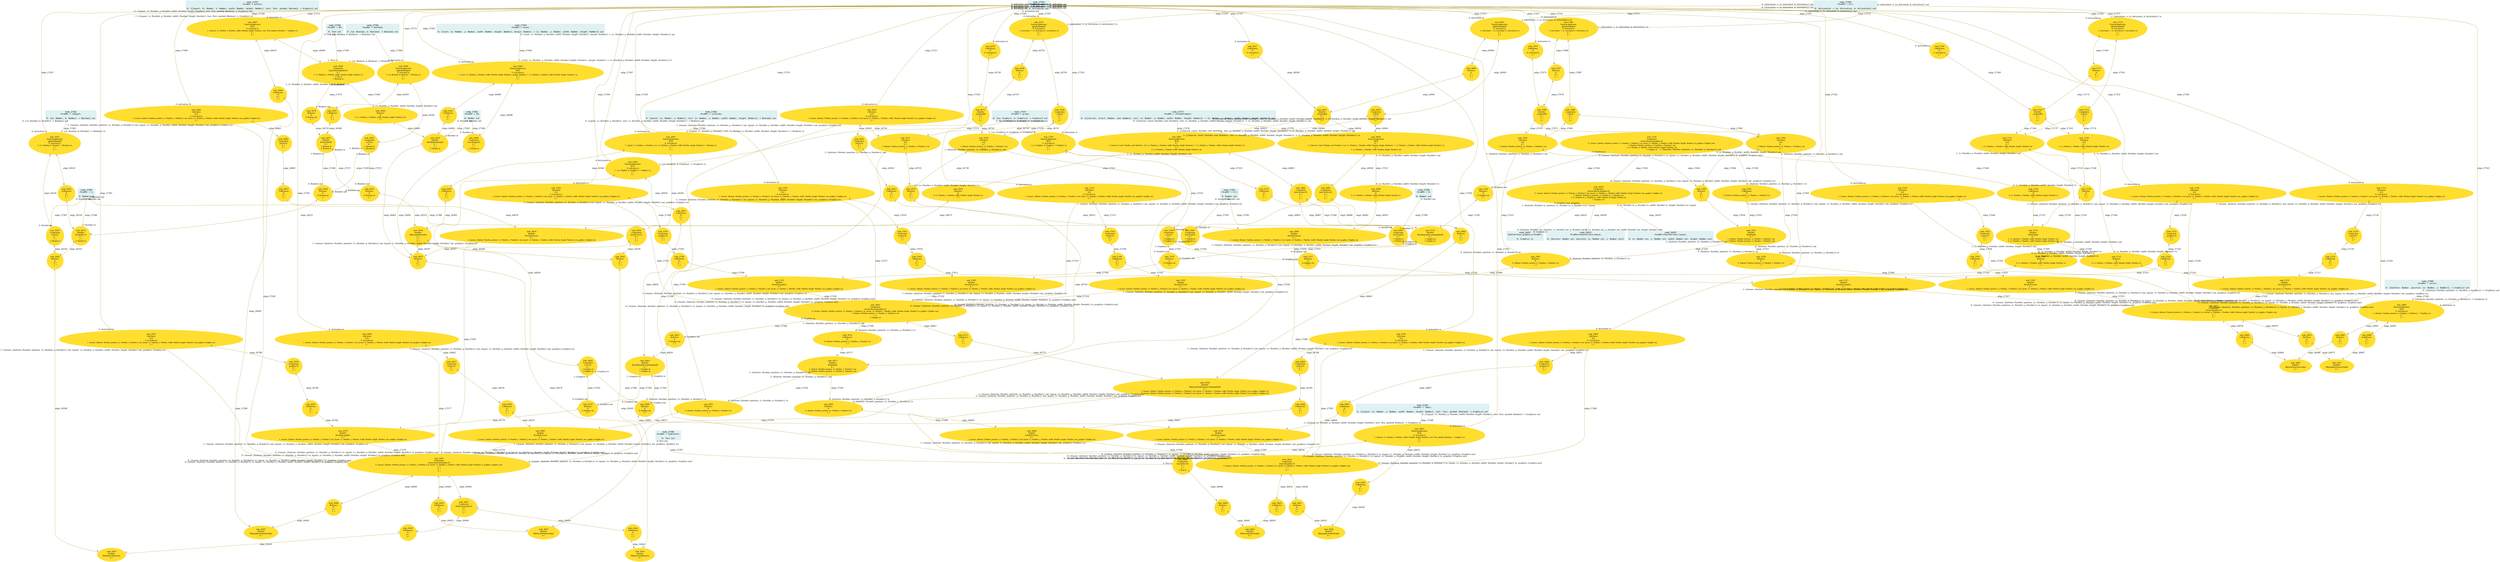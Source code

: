 digraph g{node_26423 [shape="box", style="filled", color="#dff1f2", fontname="Courier", label="node_26423
<%=a0%>=theInterface.mouse;

0: {buttons: Number out, position: {x: Number out, y: Number out}}" ]
node_26425 [shape="box", style="filled", color="#dff1f2", fontname="Courier", label="node_26425
<%=a0%>=theInterface.layout;

0: {x: Number out, y: Number out, width: Number out, height: Number out}" ]
node_26427 [shape="box", style="filled", color="#dff1f2", fontname="Courier", label="node_26427
theInterface.graphics=<%=a0%>;

0: Graphics in" ]
node_26429 [shape="ellipse", style="filled", color="#ffde2f", fontname="Times", label="node_26429
Composition
{mouse:$layout:$graphics:$}
0: {mouse: {buttons: Number, position: {x: Number, y: Number}} out, layout: {x: Number, y: Number, width: Number, height: Number} out, graphics: Graphics in}
1: {buttons: Number in, position: {x: Number in, y: Number in}}
2: {x: Number in, y: Number in, width: Number in, height: Number in}
3: Graphics out" ]
node_26435 [shape="ellipse", style="filled", color="#ffde2f", fontname="Times", label="node_26435
Identifier
#thebuttonsofthemouse
0: ?" ]
node_26438 [shape="ellipse", style="filled", color="#ffde2f", fontname="Times", label="node_26438
CoReference
$?
0: ?
1: ?" ]
node_26441 [shape="ellipse", style="filled", color="#ffde2f", fontname="Times", label="node_26441
Identifier
#thepositionofthemouse
0: ?" ]
node_26444 [shape="ellipse", style="filled", color="#ffde2f", fontname="Times", label="node_26444
CoReference
$?
0: ?
1: ?" ]
node_26447 [shape="ellipse", style="filled", color="#ffde2f", fontname="Times", label="node_26447
Composition
{buttons:$,position:$}
0: ?
1: ?
2: ?" ]
node_26451 [shape="ellipse", style="filled", color="#ffde2f", fontname="Times", label="node_26451
Identifier
#thelayoutforbuttonwidget
0: ?" ]
node_26454 [shape="ellipse", style="filled", color="#ffde2f", fontname="Times", label="node_26454
CoReference
$?
0: ?
1: ?" ]
node_26457 [shape="ellipse", style="filled", color="#ffde2f", fontname="Times", label="node_26457
Identifier
#thegraphicsforbuttonwidget
0: ?" ]
node_26460 [shape="ellipse", style="filled", color="#ffde2f", fontname="Times", label="node_26460
Reference
$!
0: ?
1: ?" ]
node_26463 [shape="ellipse", style="filled", color="#ffde2f", fontname="Times", label="node_26463
Composition
{mouse:$layout:$graphics:$}
0: {mouse: {buttons: Number, position: {x: Number, y: Number}} in, layout: {x: Number, y: Number, width: Number, height: Number} in, graphics: Graphics out}
1: ?
2: ?
3: ?" ]
node_26473 [shape="ellipse", style="filled", color="#ffde2f", fontname="Times", label="node_26473
Reference
$!
0: ?
1: ?" ]
node_26479 [shape="ellipse", style="filled", color="#ffde2f", fontname="Times", label="node_26479
Identifier
#$withaddedmargin$
0: ?
1: ?
2: Number in" ]
node_26484 [shape="ellipse", style="filled", color="#ffde2f", fontname="Times", label="node_26484
Reference
$!
0: {x: Number, y: Number, width: Number, height: Number} out
1: ?" ]
node_26489 [shape="ellipse", style="filled", color="#ffde2f", fontname="Times", label="node_26489
Composition
{rect:$margin:$}
0: ?
1: ?
2: Number in" ]
node_26493 [shape="ellipse", style="filled", color="#ffde2f", fontname="Times", label="node_26493
CoReference
$?
0: ?
1: ?" ]
node_26496 [shape="ellipse", style="filled", color="#ffde2f", fontname="Times", label="node_26496
FunctionApplication
$$=$
0: Activation in
1: {{rect: {x: Number, y: Number, width: Number, height: Number}, margin: Number} -> {x: Number, y: Number, width: Number, height: Number}} in
2: ?
3: ?" ]
node_26507 [shape="ellipse", style="filled", color="#ffde2f", fontname="Times", label="node_26507
Reference
$!
0: ?
1: ?" ]
node_26515 [shape="ellipse", style="filled", color="#ffde2f", fontname="Times", label="node_26515
Identifier
#resultof$==$
0: ?
1: ?
2: Number in" ]
node_26520 [shape="ellipse", style="filled", color="#ffde2f", fontname="Times", label="node_26520
Reference
$!
0: Boolean out
1: ?" ]
node_26525 [shape="ellipse", style="filled", color="#ffde2f", fontname="Times", label="node_26525
Composition
{a:$,b:$}
0: ?
1: ?
2: Number in" ]
node_26529 [shape="ellipse", style="filled", color="#ffde2f", fontname="Times", label="node_26529
CoReference
$?
0: ?
1: ?" ]
node_26532 [shape="ellipse", style="filled", color="#ffde2f", fontname="Times", label="node_26532
FunctionApplication
apply$to$andget$
0: Activation in
1: {{a: Number, b: Number} -> Boolean} in
2: ?
3: ?" ]
node_26542 [shape="ellipse", style="filled", color="#ffde2f", fontname="Times", label="node_26542
Reference
$!
0: ?
1: ?" ]
node_26546 [shape="ellipse", style="filled", color="#ffde2f", fontname="Times", label="node_26546
Identifier
#theresultof$isinside$
0: ?
1: ?
2: ?" ]
node_26551 [shape="ellipse", style="filled", color="#ffde2f", fontname="Times", label="node_26551
Reference
$!
0: Boolean out
1: ?" ]
node_26556 [shape="ellipse", style="filled", color="#ffde2f", fontname="Times", label="node_26556
Composition
{point:$,rect:$}
0: ?
1: ?
2: ?" ]
node_26560 [shape="ellipse", style="filled", color="#ffde2f", fontname="Times", label="node_26560
CoReference
$?
0: ?
1: ?" ]
node_26563 [shape="ellipse", style="filled", color="#ffde2f", fontname="Times", label="node_26563
FunctionApplication
$$=$
0: Activation in
1: {{point: {x: Number, y: Number}, rect: {x: Number, y: Number, width: Number, height: Number}} -> Boolean} in
2: ?
3: ?" ]
node_26573 [shape="ellipse", style="filled", color="#ffde2f", fontname="Times", label="node_26573
Identifier
#resultof$and$
0: ?
1: Boolean in
2: Boolean in" ]
node_26578 [shape="ellipse", style="filled", color="#ffde2f", fontname="Times", label="node_26578
Reference
$!
0: Boolean out
1: ?" ]
node_26583 [shape="ellipse", style="filled", color="#ffde2f", fontname="Times", label="node_26583
Composition
{a:$,b:$}
0: ?
1: Boolean in
2: Boolean in" ]
node_26587 [shape="ellipse", style="filled", color="#ffde2f", fontname="Times", label="node_26587
CoReference
$?
0: ?
1: ?" ]
node_26590 [shape="ellipse", style="filled", color="#ffde2f", fontname="Times", label="node_26590
FunctionApplication
apply$to$andget$
0: Activation in
1: {{a: Boolean, b: Boolean} -> Boolean} in
2: ?
3: ?" ]
node_26599 [shape="ellipse", style="filled", color="#ffde2f", fontname="Times", label="node_26599
Composition
{layout:$text:$pushed:$}
0: ?
1: {x: Number, y: Number, width: Number, height: Number} in
2: Text in
3: Boolean in" ]
node_26604 [shape="ellipse", style="filled", color="#ffde2f", fontname="Times", label="node_26604
CoReference
$?
0: ?
1: ?" ]
node_26607 [shape="ellipse", style="filled", color="#ffde2f", fontname="Times", label="node_26607
FunctionApplication
$$=$
0: Activation in
1: {{layout: {x: Number, y: Number, width: Number, height: Number}, text: Text, pushed: Boolean} -> Graphics} in
2: ?
3: ?" ]
node_26622 [shape="ellipse", style="filled", color="#ffde2f", fontname="Times", label="node_26622
Identifier
#thelayoutforlabelwidget
0: ?" ]
node_26625 [shape="ellipse", style="filled", color="#ffde2f", fontname="Times", label="node_26625
CoReference
$?
0: ?
1: ?" ]
node_26628 [shape="ellipse", style="filled", color="#ffde2f", fontname="Times", label="node_26628
Identifier
#thegraphicsforlabelwidget
0: ?" ]
node_26631 [shape="ellipse", style="filled", color="#ffde2f", fontname="Times", label="node_26631
Reference
$!
0: ?
1: ?" ]
node_26634 [shape="ellipse", style="filled", color="#ffde2f", fontname="Times", label="node_26634
Composition
{layout:$graphics:$}
0: {mouse: {buttons: Number, position: {x: Number, y: Number}} in, layout: {x: Number, y: Number, width: Number, height: Number} in, graphics: Graphics out}
1: ?
2: ?" ]
node_26640 [shape="ellipse", style="filled", color="#ffde2f", fontname="Times", label="node_26640
Reference
$!
0: ?
1: ?" ]
node_26645 [shape="ellipse", style="filled", color="#ffde2f", fontname="Times", label="node_26645
Composition
{layout:$text:$}
0: ?
1: ?
2: Text in" ]
node_26649 [shape="ellipse", style="filled", color="#ffde2f", fontname="Times", label="node_26649
CoReference
$?
0: ?
1: ?" ]
node_26652 [shape="ellipse", style="filled", color="#ffde2f", fontname="Times", label="node_26652
FunctionApplication
$$=$
0: Activation in
1: {{layout: {x: Number, y: Number, width: Number, height: Number}, text: Text, pushed: Boolean} -> Graphics} in
2: ?
3: ?" ]
node_26667 [shape="ellipse", style="filled", color="#ffde2f", fontname="Times", label="node_26667
Identifier
#resultof$.mouse
0: ?
1: {mouse: {buttons: Number, position: {x: Number, y: Number}} out, layout: {x: Number, y: Number, width: Number, height: Number} out, graphics: Graphics in}" ]
node_26671 [shape="ellipse", style="filled", color="#ffde2f", fontname="Times", label="node_26671
Reference
$!
0: {buttons: Number, position: {x: Number, y: Number}} in
1: ?" ]
node_26674 [shape="ellipse", style="filled", color="#ffde2f", fontname="Times", label="node_26674
CoReference
$?
0: ?
1: ?" ]
node_26677 [shape="ellipse", style="filled", color="#ffde2f", fontname="Times", label="node_26677
Composition
{mouse:$}
0: ?
1: ?" ]
node_26680 [shape="ellipse", style="filled", color="#ffde2f", fontname="Times", label="node_26680
Affectation
$=$
0: Activation in
1: {mouse: {buttons: Number, position: {x: Number, y: Number}} out, layout: {x: Number, y: Number, width: Number, height: Number} out, graphics: Graphics in}
2: ?" ]
node_26689 [shape="ellipse", style="filled", color="#ffde2f", fontname="Times", label="node_26689
Identifier
#resultof$.mouse
0: ?
1: {mouse: {buttons: Number, position: {x: Number, y: Number}} out, layout: {x: Number, y: Number, width: Number, height: Number} out, graphics: Graphics in}" ]
node_26693 [shape="ellipse", style="filled", color="#ffde2f", fontname="Times", label="node_26693
Reference
$!
0: {buttons: Number, position: {x: Number, y: Number}} in
1: ?" ]
node_26696 [shape="ellipse", style="filled", color="#ffde2f", fontname="Times", label="node_26696
CoReference
$?
0: ?
1: ?" ]
node_26699 [shape="ellipse", style="filled", color="#ffde2f", fontname="Times", label="node_26699
Composition
{mouse:$}
0: ?
1: ?" ]
node_26702 [shape="ellipse", style="filled", color="#ffde2f", fontname="Times", label="node_26702
Affectation
$=$
0: Activation in
1: {mouse: {buttons: Number, position: {x: Number, y: Number}} out, layout: {x: Number, y: Number, width: Number, height: Number} out, graphics: Graphics in}
2: ?" ]
node_26711 [shape="ellipse", style="filled", color="#ffde2f", fontname="Times", label="node_26711
Identifier
#both$and$
0: ?
1: {buttons: Number, position: {x: Number, y: Number}} out
2: {buttons: Number, position: {x: Number, y: Number}} out" ]
node_26716 [shape="ellipse", style="filled", color="#ffde2f", fontname="Times", label="node_26716
CoReference
$?
0: {buttons: Number, position: {x: Number, y: Number}} in
1: ?" ]
node_26719 [shape="ellipse", style="filled", color="#ffde2f", fontname="Times", label="node_26719
Reference
$!
0: ?
1: ?" ]
node_26723 [shape="ellipse", style="filled", color="#ffde2f", fontname="Times", label="node_26723
Affectation
$=$
0: ?
1: {buttons: Number, position: {x: Number, y: Number}} out
2: ?" ]
node_26728 [shape="ellipse", style="filled", color="#ffde2f", fontname="Times", label="node_26728
Affectation
$=$
0: ?
1: {buttons: Number, position: {x: Number, y: Number}} out
2: ?" ]
node_26733 [shape="ellipse", style="filled", color="#ffde2f", fontname="Times", label="node_26733
Identifier
variableall$$
0: ?
1: ?
2: ?" ]
node_26738 [shape="ellipse", style="filled", color="#ffde2f", fontname="Times", label="node_26738
CoReference
$?
0: Activation in
1: ?" ]
node_26746 [shape="ellipse", style="filled", color="#ffde2f", fontname="Times", label="node_26746
Reference
$!
0: ?
1: ?" ]
node_26749 [shape="ellipse", style="filled", color="#ffde2f", fontname="Times", label="node_26749
Composition
{a:$b:$}
0: ?
1: ?
2: ?" ]
node_26753 [shape="ellipse", style="filled", color="#ffde2f", fontname="Times", label="node_26753
FunctionApplication
apply$to$andget$
0: Activation in
1: {Activation -> {a: Activation, b: Activation}} in
2: ?
3: ?" ]
node_26766 [shape="ellipse", style="filled", color="#ffde2f", fontname="Times", label="node_26766
Identifier
#thelayoutofsplitcolumncontaining$and$
0: ?
1: {mouse: {buttons: Number, position: {x: Number, y: Number}} out, layout: {x: Number, y: Number, width: Number, height: Number} out, graphics: Graphics in}
2: {mouse: {buttons: Number, position: {x: Number, y: Number}} out, layout: {x: Number, y: Number, width: Number, height: Number} out, graphics: Graphics in}" ]
node_26771 [shape="ellipse", style="filled", color="#ffde2f", fontname="Times", label="node_26771
CoReference
$?
0: ?
1: ?" ]
node_26774 [shape="ellipse", style="filled", color="#ffde2f", fontname="Times", label="node_26774
Identifier
#resultof$.graphics
0: ?
1: {mouse: {buttons: Number, position: {x: Number, y: Number}} out, layout: {x: Number, y: Number, width: Number, height: Number} out, graphics: Graphics in}" ]
node_26778 [shape="ellipse", style="filled", color="#ffde2f", fontname="Times", label="node_26778
Reference
$!
0: Graphics out
1: ?" ]
node_26781 [shape="ellipse", style="filled", color="#ffde2f", fontname="Times", label="node_26781
CoReference
$?
0: ?
1: ?" ]
node_26784 [shape="ellipse", style="filled", color="#ffde2f", fontname="Times", label="node_26784
Composition
{graphics:$}
0: ?
1: ?" ]
node_26787 [shape="ellipse", style="filled", color="#ffde2f", fontname="Times", label="node_26787
Affectation
$=$
0: Activation in
1: {mouse: {buttons: Number, position: {x: Number, y: Number}} out, layout: {x: Number, y: Number, width: Number, height: Number} out, graphics: Graphics in}
2: ?" ]
node_26796 [shape="ellipse", style="filled", color="#ffde2f", fontname="Times", label="node_26796
Identifier
#resultof$.graphics
0: ?
1: {mouse: {buttons: Number, position: {x: Number, y: Number}} out, layout: {x: Number, y: Number, width: Number, height: Number} out, graphics: Graphics in}" ]
node_26800 [shape="ellipse", style="filled", color="#ffde2f", fontname="Times", label="node_26800
Reference
$!
0: Graphics out
1: ?" ]
node_26803 [shape="ellipse", style="filled", color="#ffde2f", fontname="Times", label="node_26803
CoReference
$?
0: ?
1: ?" ]
node_26806 [shape="ellipse", style="filled", color="#ffde2f", fontname="Times", label="node_26806
Composition
{graphics:$}
0: ?
1: ?" ]
node_26809 [shape="ellipse", style="filled", color="#ffde2f", fontname="Times", label="node_26809
Affectation
$=$
0: Activation in
1: {mouse: {buttons: Number, position: {x: Number, y: Number}} out, layout: {x: Number, y: Number, width: Number, height: Number} out, graphics: Graphics in}
2: ?" ]
node_26818 [shape="ellipse", style="filled", color="#ffde2f", fontname="Times", label="node_26818
Identifier
#resultofgraphicscontaining$and$
0: ?
1: Graphics in
2: Graphics in" ]
node_26823 [shape="ellipse", style="filled", color="#ffde2f", fontname="Times", label="node_26823
Reference
$!
0: Graphics out
1: ?" ]
node_26829 [shape="ellipse", style="filled", color="#ffde2f", fontname="Times", label="node_26829
Composition
{a:$,b:$}
0: ?
1: Graphics in
2: Graphics in" ]
node_26833 [shape="ellipse", style="filled", color="#ffde2f", fontname="Times", label="node_26833
CoReference
$?
0: ?
1: ?" ]
node_26836 [shape="ellipse", style="filled", color="#ffde2f", fontname="Times", label="node_26836
FunctionApplication
$$=$
0: Activation in
1: {{a: Graphics, b: Graphics} -> Graphics} in
2: ?
3: ?" ]
node_26845 [shape="ellipse", style="filled", color="#ffde2f", fontname="Times", label="node_26845
Composition
{mouse:$layout:$graphics:$}
0: {mouse: {buttons: Number, position: {x: Number, y: Number}} in, layout: {x: Number, y: Number, width: Number, height: Number} in, graphics: Graphics out}
1: {buttons: Number, position: {x: Number, y: Number}} out
2: ?
3: Graphics in" ]
node_26858 [shape="ellipse", style="filled", color="#ffde2f", fontname="Times", label="node_26858
Composition
{start:$end:$}
0: ?
1: Number in
2: Number in" ]
node_26862 [shape="ellipse", style="filled", color="#ffde2f", fontname="Times", label="node_26862
Reference
$!
0: ?
1: ?" ]
node_26866 [shape="ellipse", style="filled", color="#ffde2f", fontname="Times", label="node_26866
Composition
{interval:$rect:$}
0: ?
1: ?
2: ?" ]
node_26870 [shape="ellipse", style="filled", color="#ffde2f", fontname="Times", label="node_26870
Identifier
#resultof$.layout
0: ?
1: {mouse: {buttons: Number, position: {x: Number, y: Number}} out, layout: {x: Number, y: Number, width: Number, height: Number} out, graphics: Graphics in}" ]
node_26874 [shape="ellipse", style="filled", color="#ffde2f", fontname="Times", label="node_26874
Reference
$!
0: {x: Number, y: Number, width: Number, height: Number} in
1: ?" ]
node_26877 [shape="ellipse", style="filled", color="#ffde2f", fontname="Times", label="node_26877
CoReference
$?
0: ?
1: ?" ]
node_26880 [shape="ellipse", style="filled", color="#ffde2f", fontname="Times", label="node_26880
Composition
{layout:$}
0: ?
1: ?" ]
node_26883 [shape="ellipse", style="filled", color="#ffde2f", fontname="Times", label="node_26883
Affectation
$=$
0: Activation in
1: {mouse: {buttons: Number, position: {x: Number, y: Number}} out, layout: {x: Number, y: Number, width: Number, height: Number} out, graphics: Graphics in}
2: ?" ]
node_26891 [shape="ellipse", style="filled", color="#ffde2f", fontname="Times", label="node_26891
FunctionApplication
$$=$
0: ?
1: {{interval: {start: Number, end: Number}, rect: {x: Number, y: Number, width: Number, height: Number}} -> {x: Number, y: Number, width: Number, height: Number}} in
2: ?
3: {x: Number, y: Number, width: Number, height: Number} out" ]
node_26897 [shape="ellipse", style="filled", color="#ffde2f", fontname="Times", label="node_26897
Composition
{start:$end:$}
0: ?
1: Number in
2: Number in" ]
node_26901 [shape="ellipse", style="filled", color="#ffde2f", fontname="Times", label="node_26901
Composition
{interval:$rect:$}
0: ?
1: ?
2: ?" ]
node_26905 [shape="ellipse", style="filled", color="#ffde2f", fontname="Times", label="node_26905
Identifier
#resultof$.layout
0: ?
1: {mouse: {buttons: Number, position: {x: Number, y: Number}} out, layout: {x: Number, y: Number, width: Number, height: Number} out, graphics: Graphics in}" ]
node_26909 [shape="ellipse", style="filled", color="#ffde2f", fontname="Times", label="node_26909
Reference
$!
0: {x: Number, y: Number, width: Number, height: Number} in
1: ?" ]
node_26912 [shape="ellipse", style="filled", color="#ffde2f", fontname="Times", label="node_26912
CoReference
$?
0: ?
1: ?" ]
node_26915 [shape="ellipse", style="filled", color="#ffde2f", fontname="Times", label="node_26915
Composition
{layout:$}
0: ?
1: ?" ]
node_26918 [shape="ellipse", style="filled", color="#ffde2f", fontname="Times", label="node_26918
Affectation
$=$
0: Activation in
1: {mouse: {buttons: Number, position: {x: Number, y: Number}} out, layout: {x: Number, y: Number, width: Number, height: Number} out, graphics: Graphics in}
2: ?" ]
node_26926 [shape="ellipse", style="filled", color="#ffde2f", fontname="Times", label="node_26926
FunctionApplication
$$=$
0: ?
1: {{interval: {start: Number, end: Number}, rect: {x: Number, y: Number, width: Number, height: Number}} -> {x: Number, y: Number, width: Number, height: Number}} in
2: ?
3: {x: Number, y: Number, width: Number, height: Number} out" ]
node_26932 [shape="ellipse", style="filled", color="#ffde2f", fontname="Times", label="node_26932
Identifier
variableall$$
0: ?
1: ?
2: ?" ]
node_26937 [shape="ellipse", style="filled", color="#ffde2f", fontname="Times", label="node_26937
CoReference
$?
0: Activation in
1: ?" ]
node_26940 [shape="ellipse", style="filled", color="#ffde2f", fontname="Times", label="node_26940
Reference
$!
0: ?
1: ?" ]
node_26943 [shape="ellipse", style="filled", color="#ffde2f", fontname="Times", label="node_26943
Composition
{a:$b:$}
0: ?
1: ?
2: ?" ]
node_26947 [shape="ellipse", style="filled", color="#ffde2f", fontname="Times", label="node_26947
FunctionApplication
apply$to$andget$
0: Activation in
1: {Activation -> {a: Activation, b: Activation}} in
2: ?
3: ?" ]
node_26965 [shape="ellipse", style="filled", color="#ffde2f", fontname="Times", label="node_26965
Identifier
#themouseforcursorwidget
0: ?" ]
node_26968 [shape="ellipse", style="filled", color="#ffde2f", fontname="Times", label="node_26968
CoReference
$?
0: ?
1: ?" ]
node_26971 [shape="ellipse", style="filled", color="#ffde2f", fontname="Times", label="node_26971
Identifier
#thegraphicsforcursorwidget
0: ?" ]
node_26974 [shape="ellipse", style="filled", color="#ffde2f", fontname="Times", label="node_26974
Reference
$!
0: ?
1: ?" ]
node_26977 [shape="ellipse", style="filled", color="#ffde2f", fontname="Times", label="node_26977
Composition
{mouse:$graphics:$}
0: {mouse: {buttons: Number, position: {x: Number, y: Number}} in, layout: {x: Number, y: Number, width: Number, height: Number} in, graphics: Graphics out}
1: ?
2: ?" ]
node_26983 [shape="ellipse", style="filled", color="#ffde2f", fontname="Times", label="node_26983
Reference
$!
0: ?
1: ?" ]
node_26986 [shape="ellipse", style="filled", color="#ffde2f", fontname="Times", label="node_26986
CoReference
$?
0: ?
1: ?" ]
node_26989 [shape="ellipse", style="filled", color="#ffde2f", fontname="Times", label="node_26989
FunctionApplication
$$=$
0: Activation in
1: {{buttons: Number, position: {x: Number, y: Number}} -> Graphics} in
2: ?
3: ?" ]
node_27003 [shape="ellipse", style="filled", color="#ffde2f", fontname="Times", label="node_27003
Identifier
#resultof$.mouse
0: ?
1: {mouse: {buttons: Number, position: {x: Number, y: Number}} out, layout: {x: Number, y: Number, width: Number, height: Number} out, graphics: Graphics in}" ]
node_27007 [shape="ellipse", style="filled", color="#ffde2f", fontname="Times", label="node_27007
Reference
$!
0: {buttons: Number, position: {x: Number, y: Number}} in
1: ?" ]
node_27010 [shape="ellipse", style="filled", color="#ffde2f", fontname="Times", label="node_27010
CoReference
$?
0: ?
1: ?" ]
node_27013 [shape="ellipse", style="filled", color="#ffde2f", fontname="Times", label="node_27013
Composition
{mouse:$}
0: ?
1: ?" ]
node_27016 [shape="ellipse", style="filled", color="#ffde2f", fontname="Times", label="node_27016
Affectation
$=$
0: Activation in
1: {mouse: {buttons: Number, position: {x: Number, y: Number}} out, layout: {x: Number, y: Number, width: Number, height: Number} out, graphics: Graphics in}
2: ?" ]
node_27025 [shape="ellipse", style="filled", color="#ffde2f", fontname="Times", label="node_27025
Identifier
#resultof$.mouse
0: ?
1: {mouse: {buttons: Number, position: {x: Number, y: Number}} out, layout: {x: Number, y: Number, width: Number, height: Number} out, graphics: Graphics in}" ]
node_27029 [shape="ellipse", style="filled", color="#ffde2f", fontname="Times", label="node_27029
Reference
$!
0: {buttons: Number, position: {x: Number, y: Number}} in
1: ?" ]
node_27032 [shape="ellipse", style="filled", color="#ffde2f", fontname="Times", label="node_27032
CoReference
$?
0: ?
1: ?" ]
node_27035 [shape="ellipse", style="filled", color="#ffde2f", fontname="Times", label="node_27035
Composition
{mouse:$}
0: ?
1: ?" ]
node_27038 [shape="ellipse", style="filled", color="#ffde2f", fontname="Times", label="node_27038
Affectation
$=$
0: Activation in
1: {mouse: {buttons: Number, position: {x: Number, y: Number}} out, layout: {x: Number, y: Number, width: Number, height: Number} out, graphics: Graphics in}
2: ?" ]
node_27047 [shape="ellipse", style="filled", color="#ffde2f", fontname="Times", label="node_27047
Identifier
#both$and$
0: ?
1: {buttons: Number, position: {x: Number, y: Number}} out
2: {buttons: Number, position: {x: Number, y: Number}} out" ]
node_27052 [shape="ellipse", style="filled", color="#ffde2f", fontname="Times", label="node_27052
CoReference
$?
0: {buttons: Number, position: {x: Number, y: Number}} in
1: ?" ]
node_27055 [shape="ellipse", style="filled", color="#ffde2f", fontname="Times", label="node_27055
Reference
$!
0: ?
1: ?" ]
node_27059 [shape="ellipse", style="filled", color="#ffde2f", fontname="Times", label="node_27059
Affectation
$=$
0: ?
1: {buttons: Number, position: {x: Number, y: Number}} out
2: ?" ]
node_27064 [shape="ellipse", style="filled", color="#ffde2f", fontname="Times", label="node_27064
Affectation
$=$
0: ?
1: {buttons: Number, position: {x: Number, y: Number}} out
2: ?" ]
node_27069 [shape="ellipse", style="filled", color="#ffde2f", fontname="Times", label="node_27069
Identifier
variableall$$
0: ?
1: ?
2: ?" ]
node_27074 [shape="ellipse", style="filled", color="#ffde2f", fontname="Times", label="node_27074
CoReference
$?
0: Activation in
1: ?" ]
node_27077 [shape="ellipse", style="filled", color="#ffde2f", fontname="Times", label="node_27077
Reference
$!
0: ?
1: ?" ]
node_27080 [shape="ellipse", style="filled", color="#ffde2f", fontname="Times", label="node_27080
Composition
{a:$b:$}
0: ?
1: ?
2: ?" ]
node_27084 [shape="ellipse", style="filled", color="#ffde2f", fontname="Times", label="node_27084
FunctionApplication
apply$to$andget$
0: Activation in
1: {Activation -> {a: Activation, b: Activation}} in
2: ?
3: ?" ]
node_27097 [shape="ellipse", style="filled", color="#ffde2f", fontname="Times", label="node_27097
Identifier
#resultof$.layout
0: ?
1: {mouse: {buttons: Number, position: {x: Number, y: Number}} out, layout: {x: Number, y: Number, width: Number, height: Number} out, graphics: Graphics in}" ]
node_27101 [shape="ellipse", style="filled", color="#ffde2f", fontname="Times", label="node_27101
Reference
$!
0: {x: Number, y: Number, width: Number, height: Number} in
1: ?" ]
node_27104 [shape="ellipse", style="filled", color="#ffde2f", fontname="Times", label="node_27104
CoReference
$?
0: ?
1: ?" ]
node_27107 [shape="ellipse", style="filled", color="#ffde2f", fontname="Times", label="node_27107
Composition
{layout:$}
0: ?
1: ?" ]
node_27110 [shape="ellipse", style="filled", color="#ffde2f", fontname="Times", label="node_27110
Affectation
$=$
0: Activation in
1: {mouse: {buttons: Number, position: {x: Number, y: Number}} out, layout: {x: Number, y: Number, width: Number, height: Number} out, graphics: Graphics in}
2: ?" ]
node_27119 [shape="ellipse", style="filled", color="#ffde2f", fontname="Times", label="node_27119
Identifier
#resultof$.layout
0: ?
1: {mouse: {buttons: Number, position: {x: Number, y: Number}} out, layout: {x: Number, y: Number, width: Number, height: Number} out, graphics: Graphics in}" ]
node_27123 [shape="ellipse", style="filled", color="#ffde2f", fontname="Times", label="node_27123
Reference
$!
0: {x: Number, y: Number, width: Number, height: Number} in
1: ?" ]
node_27126 [shape="ellipse", style="filled", color="#ffde2f", fontname="Times", label="node_27126
CoReference
$?
0: ?
1: ?" ]
node_27129 [shape="ellipse", style="filled", color="#ffde2f", fontname="Times", label="node_27129
Composition
{layout:$}
0: ?
1: ?" ]
node_27132 [shape="ellipse", style="filled", color="#ffde2f", fontname="Times", label="node_27132
Affectation
$=$
0: Activation in
1: {mouse: {buttons: Number, position: {x: Number, y: Number}} out, layout: {x: Number, y: Number, width: Number, height: Number} out, graphics: Graphics in}
2: ?" ]
node_27141 [shape="ellipse", style="filled", color="#ffde2f", fontname="Times", label="node_27141
Identifier
#both2$and$
0: ?
1: {x: Number, y: Number, width: Number, height: Number} out
2: {x: Number, y: Number, width: Number, height: Number} out" ]
node_27146 [shape="ellipse", style="filled", color="#ffde2f", fontname="Times", label="node_27146
CoReference
$?
0: {x: Number, y: Number, width: Number, height: Number} in
1: ?" ]
node_27149 [shape="ellipse", style="filled", color="#ffde2f", fontname="Times", label="node_27149
Reference
$!
0: ?
1: ?" ]
node_27153 [shape="ellipse", style="filled", color="#ffde2f", fontname="Times", label="node_27153
Affectation
$=$
0: ?
1: {x: Number, y: Number, width: Number, height: Number} out
2: ?" ]
node_27158 [shape="ellipse", style="filled", color="#ffde2f", fontname="Times", label="node_27158
Affectation
$=$
0: ?
1: {x: Number, y: Number, width: Number, height: Number} out
2: ?" ]
node_27163 [shape="ellipse", style="filled", color="#ffde2f", fontname="Times", label="node_27163
Identifier
variableall$$
0: ?
1: ?
2: ?" ]
node_27168 [shape="ellipse", style="filled", color="#ffde2f", fontname="Times", label="node_27168
CoReference
$?
0: Activation in
1: ?" ]
node_27171 [shape="ellipse", style="filled", color="#ffde2f", fontname="Times", label="node_27171
Reference
$!
0: ?
1: ?" ]
node_27174 [shape="ellipse", style="filled", color="#ffde2f", fontname="Times", label="node_27174
Composition
{a:$b:$}
0: ?
1: ?
2: ?" ]
node_27178 [shape="ellipse", style="filled", color="#ffde2f", fontname="Times", label="node_27178
FunctionApplication
apply$to$andget$
0: Activation in
1: {Activation -> {a: Activation, b: Activation}} in
2: ?
3: ?" ]
node_27191 [shape="ellipse", style="filled", color="#ffde2f", fontname="Times", label="node_27191
Identifier
#resultof$.graphics
0: ?
1: {mouse: {buttons: Number, position: {x: Number, y: Number}} out, layout: {x: Number, y: Number, width: Number, height: Number} out, graphics: Graphics in}" ]
node_27195 [shape="ellipse", style="filled", color="#ffde2f", fontname="Times", label="node_27195
Reference
$!
0: Graphics out
1: ?" ]
node_27198 [shape="ellipse", style="filled", color="#ffde2f", fontname="Times", label="node_27198
CoReference
$?
0: ?
1: ?" ]
node_27201 [shape="ellipse", style="filled", color="#ffde2f", fontname="Times", label="node_27201
Composition
{graphics:$}
0: ?
1: ?" ]
node_27204 [shape="ellipse", style="filled", color="#ffde2f", fontname="Times", label="node_27204
Affectation
$=$
0: Activation in
1: {mouse: {buttons: Number, position: {x: Number, y: Number}} out, layout: {x: Number, y: Number, width: Number, height: Number} out, graphics: Graphics in}
2: ?" ]
node_27213 [shape="ellipse", style="filled", color="#ffde2f", fontname="Times", label="node_27213
Identifier
#resultof$.graphics
0: ?
1: {mouse: {buttons: Number, position: {x: Number, y: Number}} out, layout: {x: Number, y: Number, width: Number, height: Number} out, graphics: Graphics in}" ]
node_27217 [shape="ellipse", style="filled", color="#ffde2f", fontname="Times", label="node_27217
Reference
$!
0: Graphics out
1: ?" ]
node_27220 [shape="ellipse", style="filled", color="#ffde2f", fontname="Times", label="node_27220
CoReference
$?
0: ?
1: ?" ]
node_27223 [shape="ellipse", style="filled", color="#ffde2f", fontname="Times", label="node_27223
Composition
{graphics:$}
0: ?
1: ?" ]
node_27226 [shape="ellipse", style="filled", color="#ffde2f", fontname="Times", label="node_27226
Affectation
$=$
0: Activation in
1: {mouse: {buttons: Number, position: {x: Number, y: Number}} out, layout: {x: Number, y: Number, width: Number, height: Number} out, graphics: Graphics in}
2: ?" ]
node_27235 [shape="ellipse", style="filled", color="#ffde2f", fontname="Times", label="node_27235
Identifier
#resultofgraphicscontaining$and$
0: ?
1: Graphics in
2: Graphics in" ]
node_27240 [shape="ellipse", style="filled", color="#ffde2f", fontname="Times", label="node_27240
Reference
$!
0: Graphics out
1: ?" ]
node_27243 [shape="ellipse", style="filled", color="#ffde2f", fontname="Times", label="node_27243
Composition
{a:$,b:$}
0: ?
1: Graphics in
2: Graphics in" ]
node_27247 [shape="ellipse", style="filled", color="#ffde2f", fontname="Times", label="node_27247
CoReference
$?
0: ?
1: ?" ]
node_27250 [shape="ellipse", style="filled", color="#ffde2f", fontname="Times", label="node_27250
FunctionApplication
$$=$
0: Activation in
1: {{a: Graphics, b: Graphics} -> Graphics} in
2: ?
3: ?" ]
node_27259 [shape="ellipse", style="filled", color="#ffde2f", fontname="Times", label="node_27259
Composition
{mouse:$layout:$graphics:$}
0: {mouse: {buttons: Number, position: {x: Number, y: Number}} in, layout: {x: Number, y: Number, width: Number, height: Number} in, graphics: Graphics out}
1: {buttons: Number, position: {x: Number, y: Number}} out
2: {x: Number, y: Number, width: Number, height: Number} out
3: Graphics in" ]
node_27264 [shape="box", style="filled", color="#dff1f2", fontname="Courier", label="node_27264
<%=a0%> = active;

0: Activation out" ]
node_27357 [shape="box", style="filled", color="#dff1f2", fontname="Courier", label="node_27357
<%=a0%> = button;

0: {{layout: {x: Number, y: Number, width: Number, height: Number}, text: Text, pushed: Boolean} -> Graphics} out" ]
node_27359 [shape="box", style="filled", color="#dff1f2", fontname="Courier", label="node_27359
<%=a0%> = inset;

0: {{rect: {x: Number, y: Number, width: Number, height: Number}, margin: Number} -> {x: Number, y: Number, width: Number, height: Number}} out" ]
node_27361 [shape="box", style="filled", color="#dff1f2", fontname="Courier", label="node_27361
<%=a0%> = isEqual;

0: {{a: Number, b: Number} -> Boolean} out" ]
node_27363 [shape="box", style="filled", color="#dff1f2", fontname="Courier", label="node_27363
<%=a0%> = isInside;

0: {{point: {x: Number, y: Number}, rect: {x: Number, y: Number, width: Number, height: Number}} -> Boolean} out" ]
node_27365 [shape="box", style="filled", color="#dff1f2", fontname="Courier", label="node_27365
<%=a0%> = boolAnd;

0: {{a: Boolean, b: Boolean} -> Boolean} out" ]
node_27367 [shape="box", style="filled", color="#dff1f2", fontname="Courier", label="node_27367
<%=a0%> = label;

0: {{layout: {x: Number, y: Number, width: Number, height: Number}, text: Text, pushed: Boolean} -> Graphics} out" ]
node_27369 [shape="box", style="filled", color="#dff1f2", fontname="Courier", label="node_27369
<%=a0%> = all;

0: {Activation -> {a: Activation, b: Activation}} out" ]
node_27374 [shape="box", style="filled", color="#dff1f2", fontname="Courier", label="node_27374
<%=a0%> = group;

0: {{a: Graphics, b: Graphics} -> Graphics} out" ]
node_27377 [shape="box", style="filled", color="#dff1f2", fontname="Courier", label="node_27377
<%=a0%> = columnElement;

0: {{interval: {start: Number, end: Number}, rect: {x: Number, y: Number, width: Number, height: Number}} -> {x: Number, y: Number, width: Number, height: Number}} out" ]
node_27380 [shape="box", style="filled", color="#dff1f2", fontname="Courier", label="node_27380
<%=a0%> = cursor;

0: {{buttons: Number, position: {x: Number, y: Number}} -> Graphics} out" ]
node_27382 [shape="box", style="filled", color="#dff1f2", fontname="Courier", label="node_27382
<%=a0%> = 20;

0: Number out" ]
node_27385 [shape="box", style="filled", color="#dff1f2", fontname="Courier", label="node_27385
<%=a0%> = 1;

0: Number out" ]
node_27389 [shape="box", style="filled", color="#dff1f2", fontname="Courier", label="node_27389
<%=a0%> = 0;

0: Number out" ]
node_27391 [shape="box", style="filled", color="#dff1f2", fontname="Courier", label="node_27391
<%=a0%> = 0.5;

0: Number out" ]
node_27394 [shape="box", style="filled", color="#dff1f2", fontname="Courier", label="node_27394
<%=a0%> = OK;

0: Text out" ]
node_27396 [shape="box", style="filled", color="#dff1f2", fontname="Courier", label="node_27396
<%=a0%> = Labeltext;

0: Text out" ]
node_26429 -> node_26423 [dir=none, arrowHead=none, fontname="Times-Italic", arrowsize=1, color="#9d8400", label="edge_26430",  headlabel="0: {buttons: Number out, position: {x: Number out, y: Number out}}", taillabel="1: {buttons: Number in, position: {x: Number in, y: Number in}}: mouse" ]
node_26429 -> node_26425 [dir=none, arrowHead=none, fontname="Times-Italic", arrowsize=1, color="#9d8400", label="edge_26431",  headlabel="0: {x: Number out, y: Number out, width: Number out, height: Number out}", taillabel="2: {x: Number in, y: Number in, width: Number in, height: Number in}: layout" ]
node_26429 -> node_26427 [dir=none, arrowHead=none, fontname="Times-Italic", arrowsize=1, color="#9d8400", label="edge_26432",  headlabel="0: Graphics in", taillabel="3: Graphics out: graphics" ]
node_26438 -> node_26435 [dir=none, arrowHead=none, fontname="Times-Italic", arrowsize=1, color="#9d8400", label="edge_26439",  headlabel="0", taillabel="1" ]
node_26444 -> node_26441 [dir=none, arrowHead=none, fontname="Times-Italic", arrowsize=1, color="#9d8400", label="edge_26445",  headlabel="0", taillabel="1" ]
node_26447 -> node_26438 [dir=none, arrowHead=none, fontname="Times-Italic", arrowsize=1, color="#9d8400", label="edge_26448",  headlabel="0", taillabel="1" ]
node_26447 -> node_26444 [dir=none, arrowHead=none, fontname="Times-Italic", arrowsize=1, color="#9d8400", label="edge_26449",  headlabel="0", taillabel="2" ]
node_26454 -> node_26451 [dir=none, arrowHead=none, fontname="Times-Italic", arrowsize=1, color="#9d8400", label="edge_26455",  headlabel="0", taillabel="1" ]
node_26460 -> node_26457 [dir=none, arrowHead=none, fontname="Times-Italic", arrowsize=1, color="#9d8400", label="edge_26461",  headlabel="0", taillabel="1" ]
node_26463 -> node_26447 [dir=none, arrowHead=none, fontname="Times-Italic", arrowsize=1, color="#9d8400", label="edge_26464",  headlabel="0", taillabel="1" ]
node_26463 -> node_26454 [dir=none, arrowHead=none, fontname="Times-Italic", arrowsize=1, color="#9d8400", label="edge_26465",  headlabel="0", taillabel="2" ]
node_26463 -> node_26460 [dir=none, arrowHead=none, fontname="Times-Italic", arrowsize=1, color="#9d8400", label="edge_26466",  headlabel="0", taillabel="3" ]
node_26473 -> node_26451 [dir=none, arrowHead=none, fontname="Times-Italic", arrowsize=1, color="#9d8400", label="edge_26474",  headlabel="0", taillabel="1" ]
node_26479 -> node_26473 [dir=none, arrowHead=none, fontname="Times-Italic", arrowsize=1, color="#9d8400", label="edge_26481",  headlabel="0", taillabel="1" ]
node_26484 -> node_26479 [dir=none, arrowHead=none, fontname="Times-Italic", arrowsize=1, color="#9d8400", label="edge_26485",  headlabel="0", taillabel="1" ]
node_26489 -> node_26473 [dir=none, arrowHead=none, fontname="Times-Italic", arrowsize=1, color="#9d8400", label="edge_26491",  headlabel="0", taillabel="1" ]
node_26493 -> node_26479 [dir=none, arrowHead=none, fontname="Times-Italic", arrowsize=1, color="#9d8400", label="edge_26494",  headlabel="0", taillabel="1" ]
node_26496 -> node_26489 [dir=none, arrowHead=none, fontname="Times-Italic", arrowsize=1, color="#9d8400", label="edge_26498",  headlabel="0", taillabel="2" ]
node_26496 -> node_26493 [dir=none, arrowHead=none, fontname="Times-Italic", arrowsize=1, color="#9d8400", label="edge_26499",  headlabel="0", taillabel="3" ]
node_26507 -> node_26435 [dir=none, arrowHead=none, fontname="Times-Italic", arrowsize=1, color="#9d8400", label="edge_26508",  headlabel="0", taillabel="1" ]
node_26515 -> node_26507 [dir=none, arrowHead=none, fontname="Times-Italic", arrowsize=1, color="#9d8400", label="edge_26516",  headlabel="0", taillabel="1" ]
node_26520 -> node_26515 [dir=none, arrowHead=none, fontname="Times-Italic", arrowsize=1, color="#9d8400", label="edge_26521",  headlabel="0", taillabel="1" ]
node_26525 -> node_26507 [dir=none, arrowHead=none, fontname="Times-Italic", arrowsize=1, color="#9d8400", label="edge_26526",  headlabel="0", taillabel="1" ]
node_26529 -> node_26515 [dir=none, arrowHead=none, fontname="Times-Italic", arrowsize=1, color="#9d8400", label="edge_26530",  headlabel="0", taillabel="1" ]
node_26532 -> node_26525 [dir=none, arrowHead=none, fontname="Times-Italic", arrowsize=1, color="#9d8400", label="edge_26534",  headlabel="0", taillabel="2" ]
node_26532 -> node_26529 [dir=none, arrowHead=none, fontname="Times-Italic", arrowsize=1, color="#9d8400", label="edge_26535",  headlabel="0", taillabel="3" ]
node_26542 -> node_26441 [dir=none, arrowHead=none, fontname="Times-Italic", arrowsize=1, color="#9d8400", label="edge_26543",  headlabel="0", taillabel="1" ]
node_26546 -> node_26473 [dir=none, arrowHead=none, fontname="Times-Italic", arrowsize=1, color="#9d8400", label="edge_26547",  headlabel="0", taillabel="2" ]
node_26546 -> node_26542 [dir=none, arrowHead=none, fontname="Times-Italic", arrowsize=1, color="#9d8400", label="edge_26548",  headlabel="0", taillabel="1" ]
node_26551 -> node_26546 [dir=none, arrowHead=none, fontname="Times-Italic", arrowsize=1, color="#9d8400", label="edge_26552",  headlabel="0", taillabel="1" ]
node_26556 -> node_26473 [dir=none, arrowHead=none, fontname="Times-Italic", arrowsize=1, color="#9d8400", label="edge_26557",  headlabel="0", taillabel="2" ]
node_26556 -> node_26542 [dir=none, arrowHead=none, fontname="Times-Italic", arrowsize=1, color="#9d8400", label="edge_26558",  headlabel="0", taillabel="1" ]
node_26560 -> node_26546 [dir=none, arrowHead=none, fontname="Times-Italic", arrowsize=1, color="#9d8400", label="edge_26561",  headlabel="0", taillabel="1" ]
node_26563 -> node_26556 [dir=none, arrowHead=none, fontname="Times-Italic", arrowsize=1, color="#9d8400", label="edge_26565",  headlabel="0", taillabel="2" ]
node_26563 -> node_26560 [dir=none, arrowHead=none, fontname="Times-Italic", arrowsize=1, color="#9d8400", label="edge_26566",  headlabel="0", taillabel="3" ]
node_26578 -> node_26573 [dir=none, arrowHead=none, fontname="Times-Italic", arrowsize=1, color="#9d8400", label="edge_26579",  headlabel="0", taillabel="1" ]
node_26587 -> node_26573 [dir=none, arrowHead=none, fontname="Times-Italic", arrowsize=1, color="#9d8400", label="edge_26588",  headlabel="0", taillabel="1" ]
node_26590 -> node_26583 [dir=none, arrowHead=none, fontname="Times-Italic", arrowsize=1, color="#9d8400", label="edge_26592",  headlabel="0", taillabel="2" ]
node_26590 -> node_26587 [dir=none, arrowHead=none, fontname="Times-Italic", arrowsize=1, color="#9d8400", label="edge_26593",  headlabel="0", taillabel="3" ]
node_26604 -> node_26457 [dir=none, arrowHead=none, fontname="Times-Italic", arrowsize=1, color="#9d8400", label="edge_26605",  headlabel="0", taillabel="1" ]
node_26607 -> node_26599 [dir=none, arrowHead=none, fontname="Times-Italic", arrowsize=1, color="#9d8400", label="edge_26609",  headlabel="0", taillabel="2" ]
node_26607 -> node_26604 [dir=none, arrowHead=none, fontname="Times-Italic", arrowsize=1, color="#9d8400", label="edge_26610",  headlabel="0", taillabel="3" ]
node_26625 -> node_26622 [dir=none, arrowHead=none, fontname="Times-Italic", arrowsize=1, color="#9d8400", label="edge_26626",  headlabel="0", taillabel="1" ]
node_26631 -> node_26628 [dir=none, arrowHead=none, fontname="Times-Italic", arrowsize=1, color="#9d8400", label="edge_26632",  headlabel="0", taillabel="1" ]
node_26634 -> node_26625 [dir=none, arrowHead=none, fontname="Times-Italic", arrowsize=1, color="#9d8400", label="edge_26635",  headlabel="0", taillabel="1" ]
node_26634 -> node_26631 [dir=none, arrowHead=none, fontname="Times-Italic", arrowsize=1, color="#9d8400", label="edge_26636",  headlabel="0", taillabel="2" ]
node_26640 -> node_26622 [dir=none, arrowHead=none, fontname="Times-Italic", arrowsize=1, color="#9d8400", label="edge_26641",  headlabel="0", taillabel="1" ]
node_26645 -> node_26640 [dir=none, arrowHead=none, fontname="Times-Italic", arrowsize=1, color="#9d8400", label="edge_26646",  headlabel="0", taillabel="1" ]
node_26649 -> node_26628 [dir=none, arrowHead=none, fontname="Times-Italic", arrowsize=1, color="#9d8400", label="edge_26650",  headlabel="0", taillabel="1" ]
node_26652 -> node_26645 [dir=none, arrowHead=none, fontname="Times-Italic", arrowsize=1, color="#9d8400", label="edge_26654",  headlabel="0", taillabel="2" ]
node_26652 -> node_26649 [dir=none, arrowHead=none, fontname="Times-Italic", arrowsize=1, color="#9d8400", label="edge_26655",  headlabel="0", taillabel="3" ]
node_26671 -> node_26667 [dir=none, arrowHead=none, fontname="Times-Italic", arrowsize=1, color="#9d8400", label="edge_26672",  headlabel="0", taillabel="1" ]
node_26674 -> node_26667 [dir=none, arrowHead=none, fontname="Times-Italic", arrowsize=1, color="#9d8400", label="edge_26675",  headlabel="0", taillabel="1" ]
node_26677 -> node_26674 [dir=none, arrowHead=none, fontname="Times-Italic", arrowsize=1, color="#9d8400", label="edge_26678",  headlabel="0", taillabel="1" ]
node_26680 -> node_26677 [dir=none, arrowHead=none, fontname="Times-Italic", arrowsize=1, color="#9d8400", label="edge_26682",  headlabel="0", taillabel="2" ]
node_26693 -> node_26689 [dir=none, arrowHead=none, fontname="Times-Italic", arrowsize=1, color="#9d8400", label="edge_26694",  headlabel="0", taillabel="1" ]
node_26696 -> node_26689 [dir=none, arrowHead=none, fontname="Times-Italic", arrowsize=1, color="#9d8400", label="edge_26697",  headlabel="0", taillabel="1" ]
node_26699 -> node_26696 [dir=none, arrowHead=none, fontname="Times-Italic", arrowsize=1, color="#9d8400", label="edge_26700",  headlabel="0", taillabel="1" ]
node_26702 -> node_26699 [dir=none, arrowHead=none, fontname="Times-Italic", arrowsize=1, color="#9d8400", label="edge_26704",  headlabel="0", taillabel="2" ]
node_26716 -> node_26711 [dir=none, arrowHead=none, fontname="Times-Italic", arrowsize=1, color="#9d8400", label="edge_26717",  headlabel="0", taillabel="1" ]
node_26719 -> node_26711 [dir=none, arrowHead=none, fontname="Times-Italic", arrowsize=1, color="#9d8400", label="edge_26720",  headlabel="0", taillabel="1" ]
node_26723 -> node_26719 [dir=none, arrowHead=none, fontname="Times-Italic", arrowsize=1, color="#9d8400", label="edge_26725",  headlabel="0", taillabel="2" ]
node_26728 -> node_26719 [dir=none, arrowHead=none, fontname="Times-Italic", arrowsize=1, color="#9d8400", label="edge_26730",  headlabel="0", taillabel="2" ]
node_26733 -> node_26723 [dir=none, arrowHead=none, fontname="Times-Italic", arrowsize=1, color="#9d8400", label="edge_26734",  headlabel="0", taillabel="1" ]
node_26733 -> node_26728 [dir=none, arrowHead=none, fontname="Times-Italic", arrowsize=1, color="#9d8400", label="edge_26735",  headlabel="0", taillabel="2" ]
node_26738 -> node_26733 [dir=none, arrowHead=none, fontname="Times-Italic", arrowsize=1, color="#9d8400", label="edge_26739",  headlabel="0", taillabel="1" ]
node_26746 -> node_26733 [dir=none, arrowHead=none, fontname="Times-Italic", arrowsize=1, color="#9d8400", label="edge_26747",  headlabel="0", taillabel="1" ]
node_26749 -> node_26723 [dir=none, arrowHead=none, fontname="Times-Italic", arrowsize=1, color="#9d8400", label="edge_26750",  headlabel="0", taillabel="1" ]
node_26749 -> node_26728 [dir=none, arrowHead=none, fontname="Times-Italic", arrowsize=1, color="#9d8400", label="edge_26751",  headlabel="0", taillabel="2" ]
node_26753 -> node_26746 [dir=none, arrowHead=none, fontname="Times-Italic", arrowsize=1, color="#9d8400", label="edge_26755",  headlabel="0", taillabel="2" ]
node_26753 -> node_26749 [dir=none, arrowHead=none, fontname="Times-Italic", arrowsize=1, color="#9d8400", label="edge_26756",  headlabel="0", taillabel="3" ]
node_26771 -> node_26766 [dir=none, arrowHead=none, fontname="Times-Italic", arrowsize=1, color="#9d8400", label="edge_26772",  headlabel="0", taillabel="1" ]
node_26778 -> node_26774 [dir=none, arrowHead=none, fontname="Times-Italic", arrowsize=1, color="#9d8400", label="edge_26779",  headlabel="0", taillabel="1" ]
node_26781 -> node_26774 [dir=none, arrowHead=none, fontname="Times-Italic", arrowsize=1, color="#9d8400", label="edge_26782",  headlabel="0", taillabel="1" ]
node_26784 -> node_26781 [dir=none, arrowHead=none, fontname="Times-Italic", arrowsize=1, color="#9d8400", label="edge_26785",  headlabel="0", taillabel="1" ]
node_26787 -> node_26784 [dir=none, arrowHead=none, fontname="Times-Italic", arrowsize=1, color="#9d8400", label="edge_26789",  headlabel="0", taillabel="2" ]
node_26800 -> node_26796 [dir=none, arrowHead=none, fontname="Times-Italic", arrowsize=1, color="#9d8400", label="edge_26801",  headlabel="0", taillabel="1" ]
node_26803 -> node_26796 [dir=none, arrowHead=none, fontname="Times-Italic", arrowsize=1, color="#9d8400", label="edge_26804",  headlabel="0", taillabel="1" ]
node_26806 -> node_26803 [dir=none, arrowHead=none, fontname="Times-Italic", arrowsize=1, color="#9d8400", label="edge_26807",  headlabel="0", taillabel="1" ]
node_26809 -> node_26806 [dir=none, arrowHead=none, fontname="Times-Italic", arrowsize=1, color="#9d8400", label="edge_26811",  headlabel="0", taillabel="2" ]
node_26823 -> node_26818 [dir=none, arrowHead=none, fontname="Times-Italic", arrowsize=1, color="#9d8400", label="edge_26824",  headlabel="0", taillabel="1" ]
node_26833 -> node_26818 [dir=none, arrowHead=none, fontname="Times-Italic", arrowsize=1, color="#9d8400", label="edge_26834",  headlabel="0", taillabel="1" ]
node_26836 -> node_26829 [dir=none, arrowHead=none, fontname="Times-Italic", arrowsize=1, color="#9d8400", label="edge_26838",  headlabel="0", taillabel="2" ]
node_26836 -> node_26833 [dir=none, arrowHead=none, fontname="Times-Italic", arrowsize=1, color="#9d8400", label="edge_26839",  headlabel="0", taillabel="3" ]
node_26845 -> node_26771 [dir=none, arrowHead=none, fontname="Times-Italic", arrowsize=1, color="#9d8400", label="edge_26847",  headlabel="0", taillabel="2" ]
node_26862 -> node_26766 [dir=none, arrowHead=none, fontname="Times-Italic", arrowsize=1, color="#9d8400", label="edge_26863",  headlabel="0", taillabel="1" ]
node_26866 -> node_26858 [dir=none, arrowHead=none, fontname="Times-Italic", arrowsize=1, color="#9d8400", label="edge_26867",  headlabel="0", taillabel="1" ]
node_26866 -> node_26862 [dir=none, arrowHead=none, fontname="Times-Italic", arrowsize=1, color="#9d8400", label="edge_26868",  headlabel="0", taillabel="2" ]
node_26874 -> node_26870 [dir=none, arrowHead=none, fontname="Times-Italic", arrowsize=1, color="#9d8400", label="edge_26875",  headlabel="0", taillabel="1" ]
node_26877 -> node_26870 [dir=none, arrowHead=none, fontname="Times-Italic", arrowsize=1, color="#9d8400", label="edge_26878",  headlabel="0", taillabel="1" ]
node_26880 -> node_26877 [dir=none, arrowHead=none, fontname="Times-Italic", arrowsize=1, color="#9d8400", label="edge_26881",  headlabel="0", taillabel="1" ]
node_26883 -> node_26880 [dir=none, arrowHead=none, fontname="Times-Italic", arrowsize=1, color="#9d8400", label="edge_26885",  headlabel="0", taillabel="2" ]
node_26891 -> node_26866 [dir=none, arrowHead=none, fontname="Times-Italic", arrowsize=1, color="#9d8400", label="edge_26893",  headlabel="0", taillabel="2" ]
node_26901 -> node_26862 [dir=none, arrowHead=none, fontname="Times-Italic", arrowsize=1, color="#9d8400", label="edge_26902",  headlabel="0", taillabel="2" ]
node_26901 -> node_26897 [dir=none, arrowHead=none, fontname="Times-Italic", arrowsize=1, color="#9d8400", label="edge_26903",  headlabel="0", taillabel="1" ]
node_26909 -> node_26905 [dir=none, arrowHead=none, fontname="Times-Italic", arrowsize=1, color="#9d8400", label="edge_26910",  headlabel="0", taillabel="1" ]
node_26912 -> node_26905 [dir=none, arrowHead=none, fontname="Times-Italic", arrowsize=1, color="#9d8400", label="edge_26913",  headlabel="0", taillabel="1" ]
node_26915 -> node_26912 [dir=none, arrowHead=none, fontname="Times-Italic", arrowsize=1, color="#9d8400", label="edge_26916",  headlabel="0", taillabel="1" ]
node_26918 -> node_26915 [dir=none, arrowHead=none, fontname="Times-Italic", arrowsize=1, color="#9d8400", label="edge_26920",  headlabel="0", taillabel="2" ]
node_26926 -> node_26901 [dir=none, arrowHead=none, fontname="Times-Italic", arrowsize=1, color="#9d8400", label="edge_26928",  headlabel="0", taillabel="2" ]
node_26932 -> node_26891 [dir=none, arrowHead=none, fontname="Times-Italic", arrowsize=1, color="#9d8400", label="edge_26933",  headlabel="0", taillabel="1" ]
node_26932 -> node_26926 [dir=none, arrowHead=none, fontname="Times-Italic", arrowsize=1, color="#9d8400", label="edge_26934",  headlabel="0", taillabel="2" ]
node_26937 -> node_26932 [dir=none, arrowHead=none, fontname="Times-Italic", arrowsize=1, color="#9d8400", label="edge_26938",  headlabel="0", taillabel="1" ]
node_26940 -> node_26932 [dir=none, arrowHead=none, fontname="Times-Italic", arrowsize=1, color="#9d8400", label="edge_26941",  headlabel="0", taillabel="1" ]
node_26943 -> node_26891 [dir=none, arrowHead=none, fontname="Times-Italic", arrowsize=1, color="#9d8400", label="edge_26944",  headlabel="0", taillabel="1" ]
node_26943 -> node_26926 [dir=none, arrowHead=none, fontname="Times-Italic", arrowsize=1, color="#9d8400", label="edge_26945",  headlabel="0", taillabel="2" ]
node_26947 -> node_26940 [dir=none, arrowHead=none, fontname="Times-Italic", arrowsize=1, color="#9d8400", label="edge_26949",  headlabel="0", taillabel="2" ]
node_26947 -> node_26943 [dir=none, arrowHead=none, fontname="Times-Italic", arrowsize=1, color="#9d8400", label="edge_26950",  headlabel="0", taillabel="3" ]
node_26968 -> node_26965 [dir=none, arrowHead=none, fontname="Times-Italic", arrowsize=1, color="#9d8400", label="edge_26969",  headlabel="0", taillabel="1" ]
node_26974 -> node_26971 [dir=none, arrowHead=none, fontname="Times-Italic", arrowsize=1, color="#9d8400", label="edge_26975",  headlabel="0", taillabel="1" ]
node_26977 -> node_26968 [dir=none, arrowHead=none, fontname="Times-Italic", arrowsize=1, color="#9d8400", label="edge_26978",  headlabel="0", taillabel="1" ]
node_26977 -> node_26974 [dir=none, arrowHead=none, fontname="Times-Italic", arrowsize=1, color="#9d8400", label="edge_26979",  headlabel="0", taillabel="2" ]
node_26983 -> node_26965 [dir=none, arrowHead=none, fontname="Times-Italic", arrowsize=1, color="#9d8400", label="edge_26984",  headlabel="0", taillabel="1" ]
node_26986 -> node_26971 [dir=none, arrowHead=none, fontname="Times-Italic", arrowsize=1, color="#9d8400", label="edge_26987",  headlabel="0", taillabel="1" ]
node_26989 -> node_26983 [dir=none, arrowHead=none, fontname="Times-Italic", arrowsize=1, color="#9d8400", label="edge_26991",  headlabel="0", taillabel="2" ]
node_26989 -> node_26986 [dir=none, arrowHead=none, fontname="Times-Italic", arrowsize=1, color="#9d8400", label="edge_26992",  headlabel="0", taillabel="3" ]
node_27007 -> node_27003 [dir=none, arrowHead=none, fontname="Times-Italic", arrowsize=1, color="#9d8400", label="edge_27008",  headlabel="0", taillabel="1" ]
node_27010 -> node_27003 [dir=none, arrowHead=none, fontname="Times-Italic", arrowsize=1, color="#9d8400", label="edge_27011",  headlabel="0", taillabel="1" ]
node_27013 -> node_27010 [dir=none, arrowHead=none, fontname="Times-Italic", arrowsize=1, color="#9d8400", label="edge_27014",  headlabel="0", taillabel="1" ]
node_27016 -> node_27013 [dir=none, arrowHead=none, fontname="Times-Italic", arrowsize=1, color="#9d8400", label="edge_27018",  headlabel="0", taillabel="2" ]
node_27029 -> node_27025 [dir=none, arrowHead=none, fontname="Times-Italic", arrowsize=1, color="#9d8400", label="edge_27030",  headlabel="0", taillabel="1" ]
node_27032 -> node_27025 [dir=none, arrowHead=none, fontname="Times-Italic", arrowsize=1, color="#9d8400", label="edge_27033",  headlabel="0", taillabel="1" ]
node_27035 -> node_27032 [dir=none, arrowHead=none, fontname="Times-Italic", arrowsize=1, color="#9d8400", label="edge_27036",  headlabel="0", taillabel="1" ]
node_27038 -> node_27035 [dir=none, arrowHead=none, fontname="Times-Italic", arrowsize=1, color="#9d8400", label="edge_27040",  headlabel="0", taillabel="2" ]
node_27052 -> node_27047 [dir=none, arrowHead=none, fontname="Times-Italic", arrowsize=1, color="#9d8400", label="edge_27053",  headlabel="0", taillabel="1" ]
node_27055 -> node_27047 [dir=none, arrowHead=none, fontname="Times-Italic", arrowsize=1, color="#9d8400", label="edge_27056",  headlabel="0", taillabel="1" ]
node_27059 -> node_27055 [dir=none, arrowHead=none, fontname="Times-Italic", arrowsize=1, color="#9d8400", label="edge_27061",  headlabel="0", taillabel="2" ]
node_27064 -> node_27055 [dir=none, arrowHead=none, fontname="Times-Italic", arrowsize=1, color="#9d8400", label="edge_27066",  headlabel="0", taillabel="2" ]
node_27069 -> node_27059 [dir=none, arrowHead=none, fontname="Times-Italic", arrowsize=1, color="#9d8400", label="edge_27070",  headlabel="0", taillabel="1" ]
node_27069 -> node_27064 [dir=none, arrowHead=none, fontname="Times-Italic", arrowsize=1, color="#9d8400", label="edge_27071",  headlabel="0", taillabel="2" ]
node_27074 -> node_27069 [dir=none, arrowHead=none, fontname="Times-Italic", arrowsize=1, color="#9d8400", label="edge_27075",  headlabel="0", taillabel="1" ]
node_27077 -> node_27069 [dir=none, arrowHead=none, fontname="Times-Italic", arrowsize=1, color="#9d8400", label="edge_27078",  headlabel="0", taillabel="1" ]
node_27080 -> node_27059 [dir=none, arrowHead=none, fontname="Times-Italic", arrowsize=1, color="#9d8400", label="edge_27081",  headlabel="0", taillabel="1" ]
node_27080 -> node_27064 [dir=none, arrowHead=none, fontname="Times-Italic", arrowsize=1, color="#9d8400", label="edge_27082",  headlabel="0", taillabel="2" ]
node_27084 -> node_27077 [dir=none, arrowHead=none, fontname="Times-Italic", arrowsize=1, color="#9d8400", label="edge_27086",  headlabel="0", taillabel="2" ]
node_27084 -> node_27080 [dir=none, arrowHead=none, fontname="Times-Italic", arrowsize=1, color="#9d8400", label="edge_27087",  headlabel="0", taillabel="3" ]
node_27101 -> node_27097 [dir=none, arrowHead=none, fontname="Times-Italic", arrowsize=1, color="#9d8400", label="edge_27102",  headlabel="0", taillabel="1" ]
node_27104 -> node_27097 [dir=none, arrowHead=none, fontname="Times-Italic", arrowsize=1, color="#9d8400", label="edge_27105",  headlabel="0", taillabel="1" ]
node_27107 -> node_27104 [dir=none, arrowHead=none, fontname="Times-Italic", arrowsize=1, color="#9d8400", label="edge_27108",  headlabel="0", taillabel="1" ]
node_27110 -> node_27107 [dir=none, arrowHead=none, fontname="Times-Italic", arrowsize=1, color="#9d8400", label="edge_27112",  headlabel="0", taillabel="2" ]
node_27123 -> node_27119 [dir=none, arrowHead=none, fontname="Times-Italic", arrowsize=1, color="#9d8400", label="edge_27124",  headlabel="0", taillabel="1" ]
node_27126 -> node_27119 [dir=none, arrowHead=none, fontname="Times-Italic", arrowsize=1, color="#9d8400", label="edge_27127",  headlabel="0", taillabel="1" ]
node_27129 -> node_27126 [dir=none, arrowHead=none, fontname="Times-Italic", arrowsize=1, color="#9d8400", label="edge_27130",  headlabel="0", taillabel="1" ]
node_27132 -> node_27129 [dir=none, arrowHead=none, fontname="Times-Italic", arrowsize=1, color="#9d8400", label="edge_27134",  headlabel="0", taillabel="2" ]
node_27146 -> node_27141 [dir=none, arrowHead=none, fontname="Times-Italic", arrowsize=1, color="#9d8400", label="edge_27147",  headlabel="0", taillabel="1" ]
node_27149 -> node_27141 [dir=none, arrowHead=none, fontname="Times-Italic", arrowsize=1, color="#9d8400", label="edge_27150",  headlabel="0", taillabel="1" ]
node_27153 -> node_27149 [dir=none, arrowHead=none, fontname="Times-Italic", arrowsize=1, color="#9d8400", label="edge_27155",  headlabel="0", taillabel="2" ]
node_27158 -> node_27149 [dir=none, arrowHead=none, fontname="Times-Italic", arrowsize=1, color="#9d8400", label="edge_27160",  headlabel="0", taillabel="2" ]
node_27163 -> node_27153 [dir=none, arrowHead=none, fontname="Times-Italic", arrowsize=1, color="#9d8400", label="edge_27164",  headlabel="0", taillabel="1" ]
node_27163 -> node_27158 [dir=none, arrowHead=none, fontname="Times-Italic", arrowsize=1, color="#9d8400", label="edge_27165",  headlabel="0", taillabel="2" ]
node_27168 -> node_27163 [dir=none, arrowHead=none, fontname="Times-Italic", arrowsize=1, color="#9d8400", label="edge_27169",  headlabel="0", taillabel="1" ]
node_27171 -> node_27163 [dir=none, arrowHead=none, fontname="Times-Italic", arrowsize=1, color="#9d8400", label="edge_27172",  headlabel="0", taillabel="1" ]
node_27174 -> node_27153 [dir=none, arrowHead=none, fontname="Times-Italic", arrowsize=1, color="#9d8400", label="edge_27175",  headlabel="0", taillabel="1" ]
node_27174 -> node_27158 [dir=none, arrowHead=none, fontname="Times-Italic", arrowsize=1, color="#9d8400", label="edge_27176",  headlabel="0", taillabel="2" ]
node_27178 -> node_27171 [dir=none, arrowHead=none, fontname="Times-Italic", arrowsize=1, color="#9d8400", label="edge_27180",  headlabel="0", taillabel="2" ]
node_27178 -> node_27174 [dir=none, arrowHead=none, fontname="Times-Italic", arrowsize=1, color="#9d8400", label="edge_27181",  headlabel="0", taillabel="3" ]
node_27195 -> node_27191 [dir=none, arrowHead=none, fontname="Times-Italic", arrowsize=1, color="#9d8400", label="edge_27196",  headlabel="0", taillabel="1" ]
node_27198 -> node_27191 [dir=none, arrowHead=none, fontname="Times-Italic", arrowsize=1, color="#9d8400", label="edge_27199",  headlabel="0", taillabel="1" ]
node_27201 -> node_27198 [dir=none, arrowHead=none, fontname="Times-Italic", arrowsize=1, color="#9d8400", label="edge_27202",  headlabel="0", taillabel="1" ]
node_27204 -> node_27201 [dir=none, arrowHead=none, fontname="Times-Italic", arrowsize=1, color="#9d8400", label="edge_27206",  headlabel="0", taillabel="2" ]
node_27217 -> node_27213 [dir=none, arrowHead=none, fontname="Times-Italic", arrowsize=1, color="#9d8400", label="edge_27218",  headlabel="0", taillabel="1" ]
node_27220 -> node_27213 [dir=none, arrowHead=none, fontname="Times-Italic", arrowsize=1, color="#9d8400", label="edge_27221",  headlabel="0", taillabel="1" ]
node_27223 -> node_27220 [dir=none, arrowHead=none, fontname="Times-Italic", arrowsize=1, color="#9d8400", label="edge_27224",  headlabel="0", taillabel="1" ]
node_27226 -> node_27223 [dir=none, arrowHead=none, fontname="Times-Italic", arrowsize=1, color="#9d8400", label="edge_27228",  headlabel="0", taillabel="2" ]
node_27240 -> node_27235 [dir=none, arrowHead=none, fontname="Times-Italic", arrowsize=1, color="#9d8400", label="edge_27241",  headlabel="0", taillabel="1" ]
node_27247 -> node_27235 [dir=none, arrowHead=none, fontname="Times-Italic", arrowsize=1, color="#9d8400", label="edge_27248",  headlabel="0", taillabel="1" ]
node_27250 -> node_27243 [dir=none, arrowHead=none, fontname="Times-Italic", arrowsize=1, color="#9d8400", label="edge_27252",  headlabel="0", taillabel="2" ]
node_27250 -> node_27247 [dir=none, arrowHead=none, fontname="Times-Italic", arrowsize=1, color="#9d8400", label="edge_27253",  headlabel="0", taillabel="3" ]
node_27259 -> node_26429 [dir=none, arrowHead=none, fontname="Times-Italic", arrowsize=1, color="#9d8400", label="edge_27263",  headlabel="0: {mouse: {buttons: Number, position: {x: Number, y: Number}} out, layout: {x: Number, y: Number, width: Number, height: Number} out, graphics: Graphics in}", taillabel="0: {mouse: {buttons: Number, position: {x: Number, y: Number}} in, layout: {x: Number, y: Number, width: Number, height: Number} in, graphics: Graphics out}" ]
node_27264 -> node_26496 [dir=none, arrowHead=none, fontname="Times-Italic", arrowsize=1, color="#9d8400", label="edge_27265",  headlabel="0: Activation in", taillabel="0: Activation out" ]
node_26599 -> node_26484 [dir=none, arrowHead=none, fontname="Times-Italic", arrowsize=1, color="#9d8400", label="edge_27266",  headlabel="0: {x: Number, y: Number, width: Number, height: Number} out", taillabel="1: {x: Number, y: Number, width: Number, height: Number} in" ]
node_27264 -> node_26532 [dir=none, arrowHead=none, fontname="Times-Italic", arrowsize=1, color="#9d8400", label="edge_27267",  headlabel="0: Activation in", taillabel="0: Activation out" ]
node_26573 -> node_26520 [dir=none, arrowHead=none, fontname="Times-Italic", arrowsize=1, color="#9d8400", label="edge_27268",  headlabel="0: Boolean out", taillabel="1: Boolean in" ]
node_26583 -> node_26520 [dir=none, arrowHead=none, fontname="Times-Italic", arrowsize=1, color="#9d8400", label="edge_27269",  headlabel="0: Boolean out", taillabel="1: Boolean in" ]
node_27264 -> node_26563 [dir=none, arrowHead=none, fontname="Times-Italic", arrowsize=1, color="#9d8400", label="edge_27270",  headlabel="0: Activation in", taillabel="0: Activation out" ]
node_26573 -> node_26551 [dir=none, arrowHead=none, fontname="Times-Italic", arrowsize=1, color="#9d8400", label="edge_27271",  headlabel="0: Boolean out", taillabel="2: Boolean in" ]
node_26583 -> node_26551 [dir=none, arrowHead=none, fontname="Times-Italic", arrowsize=1, color="#9d8400", label="edge_27272",  headlabel="0: Boolean out", taillabel="2: Boolean in" ]
node_27264 -> node_26590 [dir=none, arrowHead=none, fontname="Times-Italic", arrowsize=1, color="#9d8400", label="edge_27273",  headlabel="0: Activation in", taillabel="0: Activation out" ]
node_26599 -> node_26578 [dir=none, arrowHead=none, fontname="Times-Italic", arrowsize=1, color="#9d8400", label="edge_27274",  headlabel="0: Boolean out", taillabel="3: Boolean in" ]
node_27264 -> node_26607 [dir=none, arrowHead=none, fontname="Times-Italic", arrowsize=1, color="#9d8400", label="edge_27275",  headlabel="0: Activation in", taillabel="0: Activation out" ]
node_26667 -> node_26463 [dir=none, arrowHead=none, fontname="Times-Italic", arrowsize=1, color="#9d8400", label="edge_27276",  headlabel="0: {mouse: {buttons: Number, position: {x: Number, y: Number}} in, layout: {x: Number, y: Number, width: Number, height: Number} in, graphics: Graphics out}", taillabel="1: {mouse: {buttons: Number, position: {x: Number, y: Number}} out, layout: {x: Number, y: Number, width: Number, height: Number} out, graphics: Graphics in}" ]
node_26680 -> node_26463 [dir=none, arrowHead=none, fontname="Times-Italic", arrowsize=1, color="#9d8400", label="edge_27277",  headlabel="0: {mouse: {buttons: Number, position: {x: Number, y: Number}} in, layout: {x: Number, y: Number, width: Number, height: Number} in, graphics: Graphics out}", taillabel="1: {mouse: {buttons: Number, position: {x: Number, y: Number}} out, layout: {x: Number, y: Number, width: Number, height: Number} out, graphics: Graphics in}" ]
node_26766 -> node_26463 [dir=none, arrowHead=none, fontname="Times-Italic", arrowsize=1, color="#9d8400", label="edge_27278",  headlabel="0: {mouse: {buttons: Number, position: {x: Number, y: Number}} in, layout: {x: Number, y: Number, width: Number, height: Number} in, graphics: Graphics out}", taillabel="1: {mouse: {buttons: Number, position: {x: Number, y: Number}} out, layout: {x: Number, y: Number, width: Number, height: Number} out, graphics: Graphics in}" ]
node_26774 -> node_26463 [dir=none, arrowHead=none, fontname="Times-Italic", arrowsize=1, color="#9d8400", label="edge_27279",  headlabel="0: {mouse: {buttons: Number, position: {x: Number, y: Number}} in, layout: {x: Number, y: Number, width: Number, height: Number} in, graphics: Graphics out}", taillabel="1: {mouse: {buttons: Number, position: {x: Number, y: Number}} out, layout: {x: Number, y: Number, width: Number, height: Number} out, graphics: Graphics in}" ]
node_26787 -> node_26463 [dir=none, arrowHead=none, fontname="Times-Italic", arrowsize=1, color="#9d8400", label="edge_27280",  headlabel="0: {mouse: {buttons: Number, position: {x: Number, y: Number}} in, layout: {x: Number, y: Number, width: Number, height: Number} in, graphics: Graphics out}", taillabel="1: {mouse: {buttons: Number, position: {x: Number, y: Number}} out, layout: {x: Number, y: Number, width: Number, height: Number} out, graphics: Graphics in}" ]
node_26870 -> node_26463 [dir=none, arrowHead=none, fontname="Times-Italic", arrowsize=1, color="#9d8400", label="edge_27281",  headlabel="0: {mouse: {buttons: Number, position: {x: Number, y: Number}} in, layout: {x: Number, y: Number, width: Number, height: Number} in, graphics: Graphics out}", taillabel="1: {mouse: {buttons: Number, position: {x: Number, y: Number}} out, layout: {x: Number, y: Number, width: Number, height: Number} out, graphics: Graphics in}" ]
node_26883 -> node_26463 [dir=none, arrowHead=none, fontname="Times-Italic", arrowsize=1, color="#9d8400", label="edge_27282",  headlabel="0: {mouse: {buttons: Number, position: {x: Number, y: Number}} in, layout: {x: Number, y: Number, width: Number, height: Number} in, graphics: Graphics out}", taillabel="1: {mouse: {buttons: Number, position: {x: Number, y: Number}} out, layout: {x: Number, y: Number, width: Number, height: Number} out, graphics: Graphics in}" ]
node_27264 -> node_26652 [dir=none, arrowHead=none, fontname="Times-Italic", arrowsize=1, color="#9d8400", label="edge_27283",  headlabel="0: Activation in", taillabel="0: Activation out" ]
node_26689 -> node_26634 [dir=none, arrowHead=none, fontname="Times-Italic", arrowsize=1, color="#9d8400", label="edge_27284",  headlabel="0: {mouse: {buttons: Number, position: {x: Number, y: Number}} in, layout: {x: Number, y: Number, width: Number, height: Number} in, graphics: Graphics out}", taillabel="1: {mouse: {buttons: Number, position: {x: Number, y: Number}} out, layout: {x: Number, y: Number, width: Number, height: Number} out, graphics: Graphics in}" ]
node_26702 -> node_26634 [dir=none, arrowHead=none, fontname="Times-Italic", arrowsize=1, color="#9d8400", label="edge_27285",  headlabel="0: {mouse: {buttons: Number, position: {x: Number, y: Number}} in, layout: {x: Number, y: Number, width: Number, height: Number} in, graphics: Graphics out}", taillabel="1: {mouse: {buttons: Number, position: {x: Number, y: Number}} out, layout: {x: Number, y: Number, width: Number, height: Number} out, graphics: Graphics in}" ]
node_26766 -> node_26634 [dir=none, arrowHead=none, fontname="Times-Italic", arrowsize=1, color="#9d8400", label="edge_27286",  headlabel="0: {mouse: {buttons: Number, position: {x: Number, y: Number}} in, layout: {x: Number, y: Number, width: Number, height: Number} in, graphics: Graphics out}", taillabel="2: {mouse: {buttons: Number, position: {x: Number, y: Number}} out, layout: {x: Number, y: Number, width: Number, height: Number} out, graphics: Graphics in}" ]
node_26796 -> node_26634 [dir=none, arrowHead=none, fontname="Times-Italic", arrowsize=1, color="#9d8400", label="edge_27287",  headlabel="0: {mouse: {buttons: Number, position: {x: Number, y: Number}} in, layout: {x: Number, y: Number, width: Number, height: Number} in, graphics: Graphics out}", taillabel="1: {mouse: {buttons: Number, position: {x: Number, y: Number}} out, layout: {x: Number, y: Number, width: Number, height: Number} out, graphics: Graphics in}" ]
node_26809 -> node_26634 [dir=none, arrowHead=none, fontname="Times-Italic", arrowsize=1, color="#9d8400", label="edge_27288",  headlabel="0: {mouse: {buttons: Number, position: {x: Number, y: Number}} in, layout: {x: Number, y: Number, width: Number, height: Number} in, graphics: Graphics out}", taillabel="1: {mouse: {buttons: Number, position: {x: Number, y: Number}} out, layout: {x: Number, y: Number, width: Number, height: Number} out, graphics: Graphics in}" ]
node_26905 -> node_26634 [dir=none, arrowHead=none, fontname="Times-Italic", arrowsize=1, color="#9d8400", label="edge_27289",  headlabel="0: {mouse: {buttons: Number, position: {x: Number, y: Number}} in, layout: {x: Number, y: Number, width: Number, height: Number} in, graphics: Graphics out}", taillabel="1: {mouse: {buttons: Number, position: {x: Number, y: Number}} out, layout: {x: Number, y: Number, width: Number, height: Number} out, graphics: Graphics in}" ]
node_26918 -> node_26634 [dir=none, arrowHead=none, fontname="Times-Italic", arrowsize=1, color="#9d8400", label="edge_27290",  headlabel="0: {mouse: {buttons: Number, position: {x: Number, y: Number}} in, layout: {x: Number, y: Number, width: Number, height: Number} in, graphics: Graphics out}", taillabel="1: {mouse: {buttons: Number, position: {x: Number, y: Number}} out, layout: {x: Number, y: Number, width: Number, height: Number} out, graphics: Graphics in}" ]
node_27264 -> node_26680 [dir=none, arrowHead=none, fontname="Times-Italic", arrowsize=1, color="#9d8400", label="edge_27291",  headlabel="0: Activation in", taillabel="0: Activation out" ]
node_26711 -> node_26671 [dir=none, arrowHead=none, fontname="Times-Italic", arrowsize=1, color="#9d8400", label="edge_27292",  headlabel="0: {buttons: Number, position: {x: Number, y: Number}} in", taillabel="1: {buttons: Number, position: {x: Number, y: Number}} out" ]
node_26723 -> node_26671 [dir=none, arrowHead=none, fontname="Times-Italic", arrowsize=1, color="#9d8400", label="edge_27293",  headlabel="0: {buttons: Number, position: {x: Number, y: Number}} in", taillabel="1: {buttons: Number, position: {x: Number, y: Number}} out" ]
node_27264 -> node_26702 [dir=none, arrowHead=none, fontname="Times-Italic", arrowsize=1, color="#9d8400", label="edge_27294",  headlabel="0: Activation in", taillabel="0: Activation out" ]
node_26711 -> node_26693 [dir=none, arrowHead=none, fontname="Times-Italic", arrowsize=1, color="#9d8400", label="edge_27295",  headlabel="0: {buttons: Number, position: {x: Number, y: Number}} in", taillabel="2: {buttons: Number, position: {x: Number, y: Number}} out" ]
node_26728 -> node_26693 [dir=none, arrowHead=none, fontname="Times-Italic", arrowsize=1, color="#9d8400", label="edge_27296",  headlabel="0: {buttons: Number, position: {x: Number, y: Number}} in", taillabel="1: {buttons: Number, position: {x: Number, y: Number}} out" ]
node_27264 -> node_26753 [dir=none, arrowHead=none, fontname="Times-Italic", arrowsize=1, color="#9d8400", label="edge_27297",  headlabel="0: Activation in", taillabel="0: Activation out" ]
node_27264 -> node_26738 [dir=none, arrowHead=none, fontname="Times-Italic", arrowsize=1, color="#9d8400", label="edge_27299",  headlabel="0: Activation in", taillabel="0: Activation out" ]
node_26845 -> node_26716 [dir=none, arrowHead=none, fontname="Times-Italic", arrowsize=1, color="#9d8400", label="edge_27300",  headlabel="0: {buttons: Number, position: {x: Number, y: Number}} in", taillabel="1: {buttons: Number, position: {x: Number, y: Number}} out" ]
node_27264 -> node_26787 [dir=none, arrowHead=none, fontname="Times-Italic", arrowsize=1, color="#9d8400", label="edge_27301",  headlabel="0: Activation in", taillabel="0: Activation out" ]
node_26818 -> node_26778 [dir=none, arrowHead=none, fontname="Times-Italic", arrowsize=1, color="#9d8400", label="edge_27302",  headlabel="0: Graphics out", taillabel="1: Graphics in" ]
node_26829 -> node_26778 [dir=none, arrowHead=none, fontname="Times-Italic", arrowsize=1, color="#9d8400", label="edge_27303",  headlabel="0: Graphics out", taillabel="1: Graphics in" ]
node_27264 -> node_26809 [dir=none, arrowHead=none, fontname="Times-Italic", arrowsize=1, color="#9d8400", label="edge_27304",  headlabel="0: Activation in", taillabel="0: Activation out" ]
node_26818 -> node_26800 [dir=none, arrowHead=none, fontname="Times-Italic", arrowsize=1, color="#9d8400", label="edge_27305",  headlabel="0: Graphics out", taillabel="2: Graphics in" ]
node_26829 -> node_26800 [dir=none, arrowHead=none, fontname="Times-Italic", arrowsize=1, color="#9d8400", label="edge_27306",  headlabel="0: Graphics out", taillabel="2: Graphics in" ]
node_27264 -> node_26836 [dir=none, arrowHead=none, fontname="Times-Italic", arrowsize=1, color="#9d8400", label="edge_27307",  headlabel="0: Activation in", taillabel="0: Activation out" ]
node_26845 -> node_26823 [dir=none, arrowHead=none, fontname="Times-Italic", arrowsize=1, color="#9d8400", label="edge_27308",  headlabel="0: Graphics out", taillabel="3: Graphics in" ]
node_27264 -> node_26883 [dir=none, arrowHead=none, fontname="Times-Italic", arrowsize=1, color="#9d8400", label="edge_27309",  headlabel="0: Activation in", taillabel="0: Activation out" ]
node_26891 -> node_26874 [dir=none, arrowHead=none, fontname="Times-Italic", arrowsize=1, color="#9d8400", label="edge_27310",  headlabel="0: {x: Number, y: Number, width: Number, height: Number} in", taillabel="3: {x: Number, y: Number, width: Number, height: Number} out" ]
node_27264 -> node_26918 [dir=none, arrowHead=none, fontname="Times-Italic", arrowsize=1, color="#9d8400", label="edge_27311",  headlabel="0: Activation in", taillabel="0: Activation out" ]
node_26926 -> node_26909 [dir=none, arrowHead=none, fontname="Times-Italic", arrowsize=1, color="#9d8400", label="edge_27312",  headlabel="0: {x: Number, y: Number, width: Number, height: Number} in", taillabel="3: {x: Number, y: Number, width: Number, height: Number} out" ]
node_27264 -> node_26947 [dir=none, arrowHead=none, fontname="Times-Italic", arrowsize=1, color="#9d8400", label="edge_27313",  headlabel="0: Activation in", taillabel="0: Activation out" ]
node_27264 -> node_26937 [dir=none, arrowHead=none, fontname="Times-Italic", arrowsize=1, color="#9d8400", label="edge_27315",  headlabel="0: Activation in", taillabel="0: Activation out" ]
node_27003 -> node_26845 [dir=none, arrowHead=none, fontname="Times-Italic", arrowsize=1, color="#9d8400", label="edge_27316",  headlabel="0: {mouse: {buttons: Number, position: {x: Number, y: Number}} in, layout: {x: Number, y: Number, width: Number, height: Number} in, graphics: Graphics out}", taillabel="1: {mouse: {buttons: Number, position: {x: Number, y: Number}} out, layout: {x: Number, y: Number, width: Number, height: Number} out, graphics: Graphics in}" ]
node_27016 -> node_26845 [dir=none, arrowHead=none, fontname="Times-Italic", arrowsize=1, color="#9d8400", label="edge_27317",  headlabel="0: {mouse: {buttons: Number, position: {x: Number, y: Number}} in, layout: {x: Number, y: Number, width: Number, height: Number} in, graphics: Graphics out}", taillabel="1: {mouse: {buttons: Number, position: {x: Number, y: Number}} out, layout: {x: Number, y: Number, width: Number, height: Number} out, graphics: Graphics in}" ]
node_27097 -> node_26845 [dir=none, arrowHead=none, fontname="Times-Italic", arrowsize=1, color="#9d8400", label="edge_27318",  headlabel="0: {mouse: {buttons: Number, position: {x: Number, y: Number}} in, layout: {x: Number, y: Number, width: Number, height: Number} in, graphics: Graphics out}", taillabel="1: {mouse: {buttons: Number, position: {x: Number, y: Number}} out, layout: {x: Number, y: Number, width: Number, height: Number} out, graphics: Graphics in}" ]
node_27110 -> node_26845 [dir=none, arrowHead=none, fontname="Times-Italic", arrowsize=1, color="#9d8400", label="edge_27319",  headlabel="0: {mouse: {buttons: Number, position: {x: Number, y: Number}} in, layout: {x: Number, y: Number, width: Number, height: Number} in, graphics: Graphics out}", taillabel="1: {mouse: {buttons: Number, position: {x: Number, y: Number}} out, layout: {x: Number, y: Number, width: Number, height: Number} out, graphics: Graphics in}" ]
node_27191 -> node_26845 [dir=none, arrowHead=none, fontname="Times-Italic", arrowsize=1, color="#9d8400", label="edge_27320",  headlabel="0: {mouse: {buttons: Number, position: {x: Number, y: Number}} in, layout: {x: Number, y: Number, width: Number, height: Number} in, graphics: Graphics out}", taillabel="1: {mouse: {buttons: Number, position: {x: Number, y: Number}} out, layout: {x: Number, y: Number, width: Number, height: Number} out, graphics: Graphics in}" ]
node_27204 -> node_26845 [dir=none, arrowHead=none, fontname="Times-Italic", arrowsize=1, color="#9d8400", label="edge_27321",  headlabel="0: {mouse: {buttons: Number, position: {x: Number, y: Number}} in, layout: {x: Number, y: Number, width: Number, height: Number} in, graphics: Graphics out}", taillabel="1: {mouse: {buttons: Number, position: {x: Number, y: Number}} out, layout: {x: Number, y: Number, width: Number, height: Number} out, graphics: Graphics in}" ]
node_27264 -> node_26989 [dir=none, arrowHead=none, fontname="Times-Italic", arrowsize=1, color="#9d8400", label="edge_27322",  headlabel="0: Activation in", taillabel="0: Activation out" ]
node_27025 -> node_26977 [dir=none, arrowHead=none, fontname="Times-Italic", arrowsize=1, color="#9d8400", label="edge_27323",  headlabel="0: {mouse: {buttons: Number, position: {x: Number, y: Number}} in, layout: {x: Number, y: Number, width: Number, height: Number} in, graphics: Graphics out}", taillabel="1: {mouse: {buttons: Number, position: {x: Number, y: Number}} out, layout: {x: Number, y: Number, width: Number, height: Number} out, graphics: Graphics in}" ]
node_27038 -> node_26977 [dir=none, arrowHead=none, fontname="Times-Italic", arrowsize=1, color="#9d8400", label="edge_27324",  headlabel="0: {mouse: {buttons: Number, position: {x: Number, y: Number}} in, layout: {x: Number, y: Number, width: Number, height: Number} in, graphics: Graphics out}", taillabel="1: {mouse: {buttons: Number, position: {x: Number, y: Number}} out, layout: {x: Number, y: Number, width: Number, height: Number} out, graphics: Graphics in}" ]
node_27119 -> node_26977 [dir=none, arrowHead=none, fontname="Times-Italic", arrowsize=1, color="#9d8400", label="edge_27325",  headlabel="0: {mouse: {buttons: Number, position: {x: Number, y: Number}} in, layout: {x: Number, y: Number, width: Number, height: Number} in, graphics: Graphics out}", taillabel="1: {mouse: {buttons: Number, position: {x: Number, y: Number}} out, layout: {x: Number, y: Number, width: Number, height: Number} out, graphics: Graphics in}" ]
node_27132 -> node_26977 [dir=none, arrowHead=none, fontname="Times-Italic", arrowsize=1, color="#9d8400", label="edge_27326",  headlabel="0: {mouse: {buttons: Number, position: {x: Number, y: Number}} in, layout: {x: Number, y: Number, width: Number, height: Number} in, graphics: Graphics out}", taillabel="1: {mouse: {buttons: Number, position: {x: Number, y: Number}} out, layout: {x: Number, y: Number, width: Number, height: Number} out, graphics: Graphics in}" ]
node_27213 -> node_26977 [dir=none, arrowHead=none, fontname="Times-Italic", arrowsize=1, color="#9d8400", label="edge_27327",  headlabel="0: {mouse: {buttons: Number, position: {x: Number, y: Number}} in, layout: {x: Number, y: Number, width: Number, height: Number} in, graphics: Graphics out}", taillabel="1: {mouse: {buttons: Number, position: {x: Number, y: Number}} out, layout: {x: Number, y: Number, width: Number, height: Number} out, graphics: Graphics in}" ]
node_27226 -> node_26977 [dir=none, arrowHead=none, fontname="Times-Italic", arrowsize=1, color="#9d8400", label="edge_27328",  headlabel="0: {mouse: {buttons: Number, position: {x: Number, y: Number}} in, layout: {x: Number, y: Number, width: Number, height: Number} in, graphics: Graphics out}", taillabel="1: {mouse: {buttons: Number, position: {x: Number, y: Number}} out, layout: {x: Number, y: Number, width: Number, height: Number} out, graphics: Graphics in}" ]
node_27264 -> node_27016 [dir=none, arrowHead=none, fontname="Times-Italic", arrowsize=1, color="#9d8400", label="edge_27329",  headlabel="0: Activation in", taillabel="0: Activation out" ]
node_27047 -> node_27007 [dir=none, arrowHead=none, fontname="Times-Italic", arrowsize=1, color="#9d8400", label="edge_27330",  headlabel="0: {buttons: Number, position: {x: Number, y: Number}} in", taillabel="1: {buttons: Number, position: {x: Number, y: Number}} out" ]
node_27059 -> node_27007 [dir=none, arrowHead=none, fontname="Times-Italic", arrowsize=1, color="#9d8400", label="edge_27331",  headlabel="0: {buttons: Number, position: {x: Number, y: Number}} in", taillabel="1: {buttons: Number, position: {x: Number, y: Number}} out" ]
node_27264 -> node_27038 [dir=none, arrowHead=none, fontname="Times-Italic", arrowsize=1, color="#9d8400", label="edge_27332",  headlabel="0: Activation in", taillabel="0: Activation out" ]
node_27047 -> node_27029 [dir=none, arrowHead=none, fontname="Times-Italic", arrowsize=1, color="#9d8400", label="edge_27333",  headlabel="0: {buttons: Number, position: {x: Number, y: Number}} in", taillabel="2: {buttons: Number, position: {x: Number, y: Number}} out" ]
node_27064 -> node_27029 [dir=none, arrowHead=none, fontname="Times-Italic", arrowsize=1, color="#9d8400", label="edge_27334",  headlabel="0: {buttons: Number, position: {x: Number, y: Number}} in", taillabel="1: {buttons: Number, position: {x: Number, y: Number}} out" ]
node_27264 -> node_27084 [dir=none, arrowHead=none, fontname="Times-Italic", arrowsize=1, color="#9d8400", label="edge_27335",  headlabel="0: Activation in", taillabel="0: Activation out" ]
node_27264 -> node_27074 [dir=none, arrowHead=none, fontname="Times-Italic", arrowsize=1, color="#9d8400", label="edge_27337",  headlabel="0: Activation in", taillabel="0: Activation out" ]
node_27259 -> node_27052 [dir=none, arrowHead=none, fontname="Times-Italic", arrowsize=1, color="#9d8400", label="edge_27338",  headlabel="0: {buttons: Number, position: {x: Number, y: Number}} in", taillabel="1: {buttons: Number, position: {x: Number, y: Number}} out" ]
node_27264 -> node_27110 [dir=none, arrowHead=none, fontname="Times-Italic", arrowsize=1, color="#9d8400", label="edge_27339",  headlabel="0: Activation in", taillabel="0: Activation out" ]
node_27141 -> node_27101 [dir=none, arrowHead=none, fontname="Times-Italic", arrowsize=1, color="#9d8400", label="edge_27340",  headlabel="0: {x: Number, y: Number, width: Number, height: Number} in", taillabel="1: {x: Number, y: Number, width: Number, height: Number} out" ]
node_27153 -> node_27101 [dir=none, arrowHead=none, fontname="Times-Italic", arrowsize=1, color="#9d8400", label="edge_27341",  headlabel="0: {x: Number, y: Number, width: Number, height: Number} in", taillabel="1: {x: Number, y: Number, width: Number, height: Number} out" ]
node_27264 -> node_27132 [dir=none, arrowHead=none, fontname="Times-Italic", arrowsize=1, color="#9d8400", label="edge_27342",  headlabel="0: Activation in", taillabel="0: Activation out" ]
node_27141 -> node_27123 [dir=none, arrowHead=none, fontname="Times-Italic", arrowsize=1, color="#9d8400", label="edge_27343",  headlabel="0: {x: Number, y: Number, width: Number, height: Number} in", taillabel="2: {x: Number, y: Number, width: Number, height: Number} out" ]
node_27158 -> node_27123 [dir=none, arrowHead=none, fontname="Times-Italic", arrowsize=1, color="#9d8400", label="edge_27344",  headlabel="0: {x: Number, y: Number, width: Number, height: Number} in", taillabel="1: {x: Number, y: Number, width: Number, height: Number} out" ]
node_27264 -> node_27178 [dir=none, arrowHead=none, fontname="Times-Italic", arrowsize=1, color="#9d8400", label="edge_27345",  headlabel="0: Activation in", taillabel="0: Activation out" ]
node_27264 -> node_27168 [dir=none, arrowHead=none, fontname="Times-Italic", arrowsize=1, color="#9d8400", label="edge_27347",  headlabel="0: Activation in", taillabel="0: Activation out" ]
node_27259 -> node_27146 [dir=none, arrowHead=none, fontname="Times-Italic", arrowsize=1, color="#9d8400", label="edge_27348",  headlabel="0: {x: Number, y: Number, width: Number, height: Number} in", taillabel="2: {x: Number, y: Number, width: Number, height: Number} out" ]
node_27264 -> node_27204 [dir=none, arrowHead=none, fontname="Times-Italic", arrowsize=1, color="#9d8400", label="edge_27349",  headlabel="0: Activation in", taillabel="0: Activation out" ]
node_27235 -> node_27195 [dir=none, arrowHead=none, fontname="Times-Italic", arrowsize=1, color="#9d8400", label="edge_27350",  headlabel="0: Graphics out", taillabel="1: Graphics in" ]
node_27243 -> node_27195 [dir=none, arrowHead=none, fontname="Times-Italic", arrowsize=1, color="#9d8400", label="edge_27351",  headlabel="0: Graphics out", taillabel="1: Graphics in" ]
node_27264 -> node_27226 [dir=none, arrowHead=none, fontname="Times-Italic", arrowsize=1, color="#9d8400", label="edge_27352",  headlabel="0: Activation in", taillabel="0: Activation out" ]
node_27235 -> node_27217 [dir=none, arrowHead=none, fontname="Times-Italic", arrowsize=1, color="#9d8400", label="edge_27353",  headlabel="0: Graphics out", taillabel="2: Graphics in" ]
node_27243 -> node_27217 [dir=none, arrowHead=none, fontname="Times-Italic", arrowsize=1, color="#9d8400", label="edge_27354",  headlabel="0: Graphics out", taillabel="2: Graphics in" ]
node_27264 -> node_27250 [dir=none, arrowHead=none, fontname="Times-Italic", arrowsize=1, color="#9d8400", label="edge_27355",  headlabel="0: Activation in", taillabel="0: Activation out" ]
node_27259 -> node_27240 [dir=none, arrowHead=none, fontname="Times-Italic", arrowsize=1, color="#9d8400", label="edge_27356",  headlabel="0: Graphics out", taillabel="3: Graphics in" ]
node_27357 -> node_26607 [dir=none, arrowHead=none, fontname="Times-Italic", arrowsize=1, color="#9d8400", label="edge_27358",  headlabel="1: {{layout: {x: Number, y: Number, width: Number, height: Number}, text: Text, pushed: Boolean} -> Graphics} in", taillabel="0: {{layout: {x: Number, y: Number, width: Number, height: Number}, text: Text, pushed: Boolean} -> Graphics} out" ]
node_27359 -> node_26496 [dir=none, arrowHead=none, fontname="Times-Italic", arrowsize=1, color="#9d8400", label="edge_27360",  headlabel="1: {{rect: {x: Number, y: Number, width: Number, height: Number}, margin: Number} -> {x: Number, y: Number, width: Number, height: Number}} in", taillabel="0: {{rect: {x: Number, y: Number, width: Number, height: Number}, margin: Number} -> {x: Number, y: Number, width: Number, height: Number}} out" ]
node_27361 -> node_26532 [dir=none, arrowHead=none, fontname="Times-Italic", arrowsize=1, color="#9d8400", label="edge_27362",  headlabel="1: {{a: Number, b: Number} -> Boolean} in", taillabel="0: {{a: Number, b: Number} -> Boolean} out" ]
node_27363 -> node_26563 [dir=none, arrowHead=none, fontname="Times-Italic", arrowsize=1, color="#9d8400", label="edge_27364",  headlabel="1: {{point: {x: Number, y: Number}, rect: {x: Number, y: Number, width: Number, height: Number}} -> Boolean} in", taillabel="0: {{point: {x: Number, y: Number}, rect: {x: Number, y: Number, width: Number, height: Number}} -> Boolean} out" ]
node_27365 -> node_26590 [dir=none, arrowHead=none, fontname="Times-Italic", arrowsize=1, color="#9d8400", label="edge_27366",  headlabel="1: {{a: Boolean, b: Boolean} -> Boolean} in", taillabel="0: {{a: Boolean, b: Boolean} -> Boolean} out" ]
node_27367 -> node_26652 [dir=none, arrowHead=none, fontname="Times-Italic", arrowsize=1, color="#9d8400", label="edge_27368",  headlabel="1: {{layout: {x: Number, y: Number, width: Number, height: Number}, text: Text, pushed: Boolean} -> Graphics} in", taillabel="0: {{layout: {x: Number, y: Number, width: Number, height: Number}, text: Text, pushed: Boolean} -> Graphics} out" ]
node_27369 -> node_26753 [dir=none, arrowHead=none, fontname="Times-Italic", arrowsize=1, color="#9d8400", label="edge_27370",  headlabel="1: {Activation -> {a: Activation, b: Activation}} in", taillabel="0: {Activation -> {a: Activation, b: Activation}} out" ]
node_27369 -> node_26947 [dir=none, arrowHead=none, fontname="Times-Italic", arrowsize=1, color="#9d8400", label="edge_27371",  headlabel="1: {Activation -> {a: Activation, b: Activation}} in", taillabel="0: {Activation -> {a: Activation, b: Activation}} out" ]
node_27369 -> node_27084 [dir=none, arrowHead=none, fontname="Times-Italic", arrowsize=1, color="#9d8400", label="edge_27372",  headlabel="1: {Activation -> {a: Activation, b: Activation}} in", taillabel="0: {Activation -> {a: Activation, b: Activation}} out" ]
node_27369 -> node_27178 [dir=none, arrowHead=none, fontname="Times-Italic", arrowsize=1, color="#9d8400", label="edge_27373",  headlabel="1: {Activation -> {a: Activation, b: Activation}} in", taillabel="0: {Activation -> {a: Activation, b: Activation}} out" ]
node_27374 -> node_26836 [dir=none, arrowHead=none, fontname="Times-Italic", arrowsize=1, color="#9d8400", label="edge_27375",  headlabel="1: {{a: Graphics, b: Graphics} -> Graphics} in", taillabel="0: {{a: Graphics, b: Graphics} -> Graphics} out" ]
node_27374 -> node_27250 [dir=none, arrowHead=none, fontname="Times-Italic", arrowsize=1, color="#9d8400", label="edge_27376",  headlabel="1: {{a: Graphics, b: Graphics} -> Graphics} in", taillabel="0: {{a: Graphics, b: Graphics} -> Graphics} out" ]
node_27377 -> node_26891 [dir=none, arrowHead=none, fontname="Times-Italic", arrowsize=1, color="#9d8400", label="edge_27378",  headlabel="1: {{interval: {start: Number, end: Number}, rect: {x: Number, y: Number, width: Number, height: Number}} -> {x: Number, y: Number, width: Number, height: Number}} in", taillabel="0: {{interval: {start: Number, end: Number}, rect: {x: Number, y: Number, width: Number, height: Number}} -> {x: Number, y: Number, width: Number, height: Number}} out" ]
node_27377 -> node_26926 [dir=none, arrowHead=none, fontname="Times-Italic", arrowsize=1, color="#9d8400", label="edge_27379",  headlabel="1: {{interval: {start: Number, end: Number}, rect: {x: Number, y: Number, width: Number, height: Number}} -> {x: Number, y: Number, width: Number, height: Number}} in", taillabel="0: {{interval: {start: Number, end: Number}, rect: {x: Number, y: Number, width: Number, height: Number}} -> {x: Number, y: Number, width: Number, height: Number}} out" ]
node_27380 -> node_26989 [dir=none, arrowHead=none, fontname="Times-Italic", arrowsize=1, color="#9d8400", label="edge_27381",  headlabel="1: {{buttons: Number, position: {x: Number, y: Number}} -> Graphics} in", taillabel="0: {{buttons: Number, position: {x: Number, y: Number}} -> Graphics} out" ]
node_27382 -> node_26479 [dir=none, arrowHead=none, fontname="Times-Italic", arrowsize=1, color="#9d8400", label="edge_27383",  headlabel="2: Number in", taillabel="0: Number out" ]
node_27382 -> node_26489 [dir=none, arrowHead=none, fontname="Times-Italic", arrowsize=1, color="#9d8400", label="edge_27384",  headlabel="2: Number in", taillabel="0: Number out" ]
node_27385 -> node_26515 [dir=none, arrowHead=none, fontname="Times-Italic", arrowsize=1, color="#9d8400", label="edge_27386",  headlabel="2: Number in", taillabel="0: Number out" ]
node_27385 -> node_26525 [dir=none, arrowHead=none, fontname="Times-Italic", arrowsize=1, color="#9d8400", label="edge_27387",  headlabel="2: Number in", taillabel="0: Number out" ]
node_27385 -> node_26897 [dir=none, arrowHead=none, fontname="Times-Italic", arrowsize=1, color="#9d8400", label="edge_27388",  headlabel="2: Number in", taillabel="0: Number out" ]
node_27389 -> node_26858 [dir=none, arrowHead=none, fontname="Times-Italic", arrowsize=1, color="#9d8400", label="edge_27390",  headlabel="1: Number in", taillabel="0: Number out" ]
node_27391 -> node_26858 [dir=none, arrowHead=none, fontname="Times-Italic", arrowsize=1, color="#9d8400", label="edge_27392",  headlabel="2: Number in", taillabel="0: Number out" ]
node_27391 -> node_26897 [dir=none, arrowHead=none, fontname="Times-Italic", arrowsize=1, color="#9d8400", label="edge_27393",  headlabel="1: Number in", taillabel="0: Number out" ]
node_27394 -> node_26599 [dir=none, arrowHead=none, fontname="Times-Italic", arrowsize=1, color="#9d8400", label="edge_27395",  headlabel="2: Text in", taillabel="0: Text out" ]
node_27396 -> node_26645 [dir=none, arrowHead=none, fontname="Times-Italic", arrowsize=1, color="#9d8400", label="edge_27397",  headlabel="2: Text in", taillabel="0: Text out" ]
}